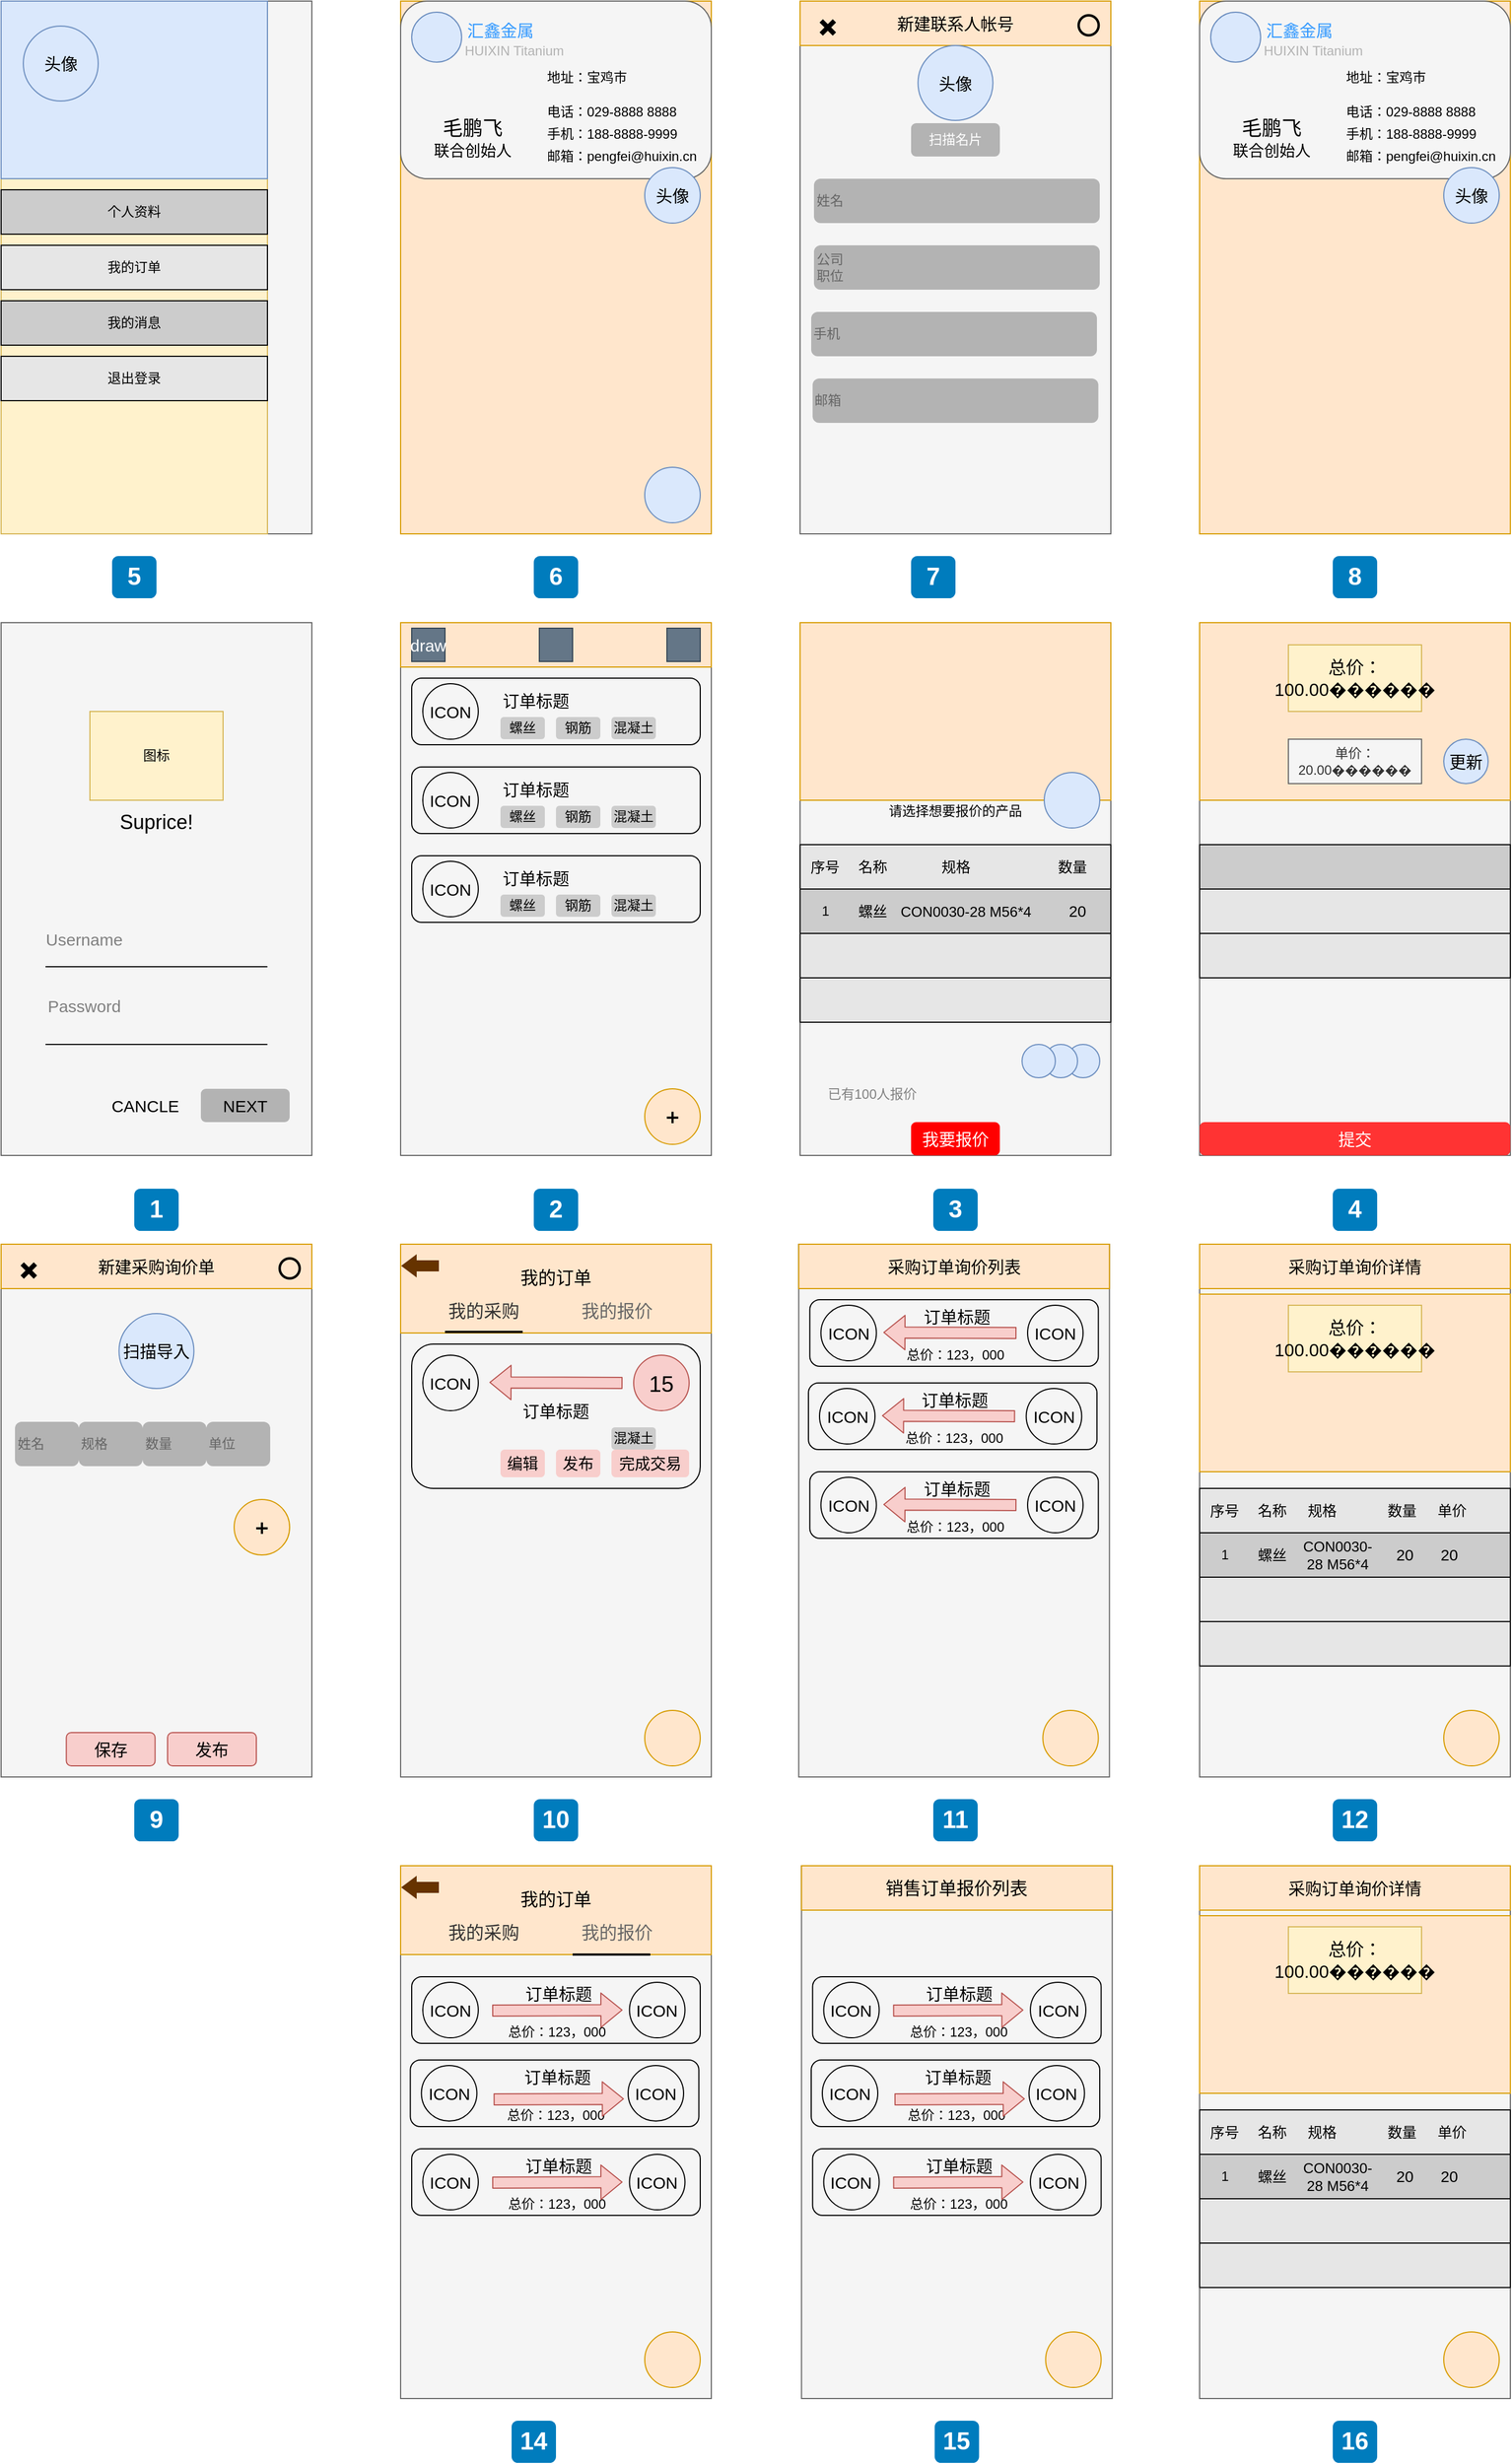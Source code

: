 <mxfile version="15.5.2" type="github" pages="3">
  <diagram id="PTf8mcg9lokqHD-cuwc8" name="报价系统原型">
    <mxGraphModel dx="885" dy="1631" grid="1" gridSize="10" guides="1" tooltips="1" connect="1" arrows="1" fold="1" page="1" pageScale="1" pageWidth="850" pageHeight="1100" math="0" shadow="0">
      <root>
        <mxCell id="OgfgvEwyXAsVBogaNs4t-0" />
        <mxCell id="OgfgvEwyXAsVBogaNs4t-1" parent="OgfgvEwyXAsVBogaNs4t-0" />
        <mxCell id="OgfgvEwyXAsVBogaNs4t-2" value="" style="rounded=0;whiteSpace=wrap;html=1;fillColor=#f5f5f5;strokeColor=#666666;fontColor=#333333;" parent="OgfgvEwyXAsVBogaNs4t-1" vertex="1">
          <mxGeometry x="40" y="40" width="280" height="480" as="geometry" />
        </mxCell>
        <mxCell id="Rg6mJYVWADQ_Nb_XWCnl-1" value="图标" style="rounded=0;whiteSpace=wrap;html=1;fillColor=#fff2cc;strokeColor=#d6b656;" parent="OgfgvEwyXAsVBogaNs4t-1" vertex="1">
          <mxGeometry x="120" y="120" width="120" height="80" as="geometry" />
        </mxCell>
        <mxCell id="Rg6mJYVWADQ_Nb_XWCnl-2" value="Suprice!" style="rounded=0;whiteSpace=wrap;html=1;strokeColor=none;fontSize=18;fillColor=none;" parent="OgfgvEwyXAsVBogaNs4t-1" vertex="1">
          <mxGeometry x="120" y="190" width="120" height="60" as="geometry" />
        </mxCell>
        <mxCell id="Rg6mJYVWADQ_Nb_XWCnl-3" value="Username" style="rounded=0;whiteSpace=wrap;html=1;fillColor=none;fontSize=15;strokeColor=none;fontColor=#808080;" parent="OgfgvEwyXAsVBogaNs4t-1" vertex="1">
          <mxGeometry x="70" y="310" width="90" height="30" as="geometry" />
        </mxCell>
        <mxCell id="Rg6mJYVWADQ_Nb_XWCnl-4" value="" style="endArrow=none;html=1;fontSize=15;fontColor=#808080;" parent="OgfgvEwyXAsVBogaNs4t-1" edge="1">
          <mxGeometry width="50" height="50" relative="1" as="geometry">
            <mxPoint x="80" y="350" as="sourcePoint" />
            <mxPoint x="280" y="350" as="targetPoint" />
          </mxGeometry>
        </mxCell>
        <mxCell id="Rg6mJYVWADQ_Nb_XWCnl-5" value="Password" style="rounded=0;whiteSpace=wrap;html=1;fillColor=none;fontSize=15;strokeColor=none;fontColor=#808080;" parent="OgfgvEwyXAsVBogaNs4t-1" vertex="1">
          <mxGeometry x="70" y="370" width="90" height="30" as="geometry" />
        </mxCell>
        <mxCell id="Rg6mJYVWADQ_Nb_XWCnl-7" value="" style="endArrow=none;html=1;fontSize=15;fontColor=#808080;" parent="OgfgvEwyXAsVBogaNs4t-1" edge="1">
          <mxGeometry width="50" height="50" relative="1" as="geometry">
            <mxPoint x="80" y="420" as="sourcePoint" />
            <mxPoint x="280" y="420" as="targetPoint" />
          </mxGeometry>
        </mxCell>
        <mxCell id="Rg6mJYVWADQ_Nb_XWCnl-8" value="NEXT" style="rounded=1;whiteSpace=wrap;html=1;fontSize=15;labelBackgroundColor=none;fillColor=#B3B3B3;shadow=0;strokeColor=none;" parent="OgfgvEwyXAsVBogaNs4t-1" vertex="1">
          <mxGeometry x="220" y="460" width="80" height="30" as="geometry" />
        </mxCell>
        <mxCell id="Rg6mJYVWADQ_Nb_XWCnl-9" value="CANCLE" style="rounded=1;whiteSpace=wrap;html=1;fontSize=15;labelBackgroundColor=none;shadow=0;strokeColor=none;fillColor=none;" parent="OgfgvEwyXAsVBogaNs4t-1" vertex="1">
          <mxGeometry x="130" y="460" width="80" height="30" as="geometry" />
        </mxCell>
        <mxCell id="Rg6mJYVWADQ_Nb_XWCnl-10" value="" style="rounded=0;whiteSpace=wrap;html=1;fillColor=#f5f5f5;strokeColor=#666666;fontColor=#333333;" parent="OgfgvEwyXAsVBogaNs4t-1" vertex="1">
          <mxGeometry x="400" y="40" width="280" height="480" as="geometry" />
        </mxCell>
        <mxCell id="Rg6mJYVWADQ_Nb_XWCnl-11" value="" style="rounded=0;whiteSpace=wrap;html=1;shadow=0;labelBackgroundColor=none;fillColor=#ffe6cc;fontSize=15;strokeColor=#d79b00;" parent="OgfgvEwyXAsVBogaNs4t-1" vertex="1">
          <mxGeometry x="400" y="40" width="280" height="40" as="geometry" />
        </mxCell>
        <mxCell id="Rg6mJYVWADQ_Nb_XWCnl-12" value="draw" style="rounded=0;whiteSpace=wrap;html=1;shadow=0;labelBackgroundColor=none;fillColor=#647687;fontSize=15;fontColor=#ffffff;strokeColor=#314354;" parent="OgfgvEwyXAsVBogaNs4t-1" vertex="1">
          <mxGeometry x="410" y="45" width="30" height="30" as="geometry" />
        </mxCell>
        <mxCell id="Rg6mJYVWADQ_Nb_XWCnl-13" value="" style="rounded=0;whiteSpace=wrap;html=1;shadow=0;labelBackgroundColor=none;fillColor=#647687;fontSize=15;fontColor=#ffffff;strokeColor=#314354;" parent="OgfgvEwyXAsVBogaNs4t-1" vertex="1">
          <mxGeometry x="525" y="45" width="30" height="30" as="geometry" />
        </mxCell>
        <mxCell id="Rg6mJYVWADQ_Nb_XWCnl-14" value="" style="rounded=0;whiteSpace=wrap;html=1;shadow=0;labelBackgroundColor=none;fillColor=#647687;fontSize=15;fontColor=#ffffff;strokeColor=#314354;" parent="OgfgvEwyXAsVBogaNs4t-1" vertex="1">
          <mxGeometry x="640" y="45" width="30" height="30" as="geometry" />
        </mxCell>
        <mxCell id="Rg6mJYVWADQ_Nb_XWCnl-15" value="➕" style="ellipse;whiteSpace=wrap;html=1;aspect=fixed;shadow=0;labelBackgroundColor=none;fillColor=#ffe6cc;fontSize=15;strokeColor=#d79b00;" parent="OgfgvEwyXAsVBogaNs4t-1" vertex="1">
          <mxGeometry x="620" y="460" width="50" height="50" as="geometry" />
        </mxCell>
        <mxCell id="Rg6mJYVWADQ_Nb_XWCnl-16" value="" style="rounded=1;whiteSpace=wrap;html=1;shadow=0;labelBackgroundColor=none;fillColor=none;gradientColor=none;fontSize=15;fontColor=#000000;" parent="OgfgvEwyXAsVBogaNs4t-1" vertex="1">
          <mxGeometry x="410" y="90" width="260" height="60" as="geometry" />
        </mxCell>
        <mxCell id="Rg6mJYVWADQ_Nb_XWCnl-17" value="ICON" style="ellipse;whiteSpace=wrap;html=1;aspect=fixed;shadow=0;labelBackgroundColor=none;fillColor=none;gradientColor=none;fontSize=15;fontColor=#000000;" parent="OgfgvEwyXAsVBogaNs4t-1" vertex="1">
          <mxGeometry x="420" y="95" width="50" height="50" as="geometry" />
        </mxCell>
        <mxCell id="Rg6mJYVWADQ_Nb_XWCnl-18" value="订单标题" style="rounded=0;whiteSpace=wrap;html=1;shadow=0;labelBackgroundColor=none;fillColor=none;gradientColor=none;fontSize=15;fontColor=#000000;align=left;strokeColor=none;" parent="OgfgvEwyXAsVBogaNs4t-1" vertex="1">
          <mxGeometry x="490" y="95" width="120" height="30" as="geometry" />
        </mxCell>
        <mxCell id="Rg6mJYVWADQ_Nb_XWCnl-19" value="螺丝" style="rounded=1;whiteSpace=wrap;html=1;shadow=0;labelBackgroundColor=none;gradientColor=none;fontSize=12;fontColor=#000000;align=center;fillColor=#CCCCCC;strokeColor=none;" parent="OgfgvEwyXAsVBogaNs4t-1" vertex="1">
          <mxGeometry x="490" y="125" width="40" height="20" as="geometry" />
        </mxCell>
        <mxCell id="Rg6mJYVWADQ_Nb_XWCnl-20" value="钢筋" style="rounded=1;whiteSpace=wrap;html=1;shadow=0;labelBackgroundColor=none;gradientColor=none;fontSize=12;fontColor=#000000;align=center;fillColor=#CCCCCC;strokeColor=none;" parent="OgfgvEwyXAsVBogaNs4t-1" vertex="1">
          <mxGeometry x="540" y="125" width="40" height="20" as="geometry" />
        </mxCell>
        <mxCell id="Rg6mJYVWADQ_Nb_XWCnl-21" value="混凝土" style="rounded=1;whiteSpace=wrap;html=1;shadow=0;labelBackgroundColor=none;gradientColor=none;fontSize=12;fontColor=#000000;align=center;fillColor=#CCCCCC;strokeColor=none;" parent="OgfgvEwyXAsVBogaNs4t-1" vertex="1">
          <mxGeometry x="590" y="125" width="40" height="20" as="geometry" />
        </mxCell>
        <mxCell id="Rg6mJYVWADQ_Nb_XWCnl-24" value="" style="rounded=1;whiteSpace=wrap;html=1;shadow=0;labelBackgroundColor=none;fillColor=none;gradientColor=none;fontSize=15;fontColor=#000000;" parent="OgfgvEwyXAsVBogaNs4t-1" vertex="1">
          <mxGeometry x="410" y="170" width="260" height="60" as="geometry" />
        </mxCell>
        <mxCell id="Rg6mJYVWADQ_Nb_XWCnl-25" value="ICON" style="ellipse;whiteSpace=wrap;html=1;aspect=fixed;shadow=0;labelBackgroundColor=none;fillColor=none;gradientColor=none;fontSize=15;fontColor=#000000;" parent="OgfgvEwyXAsVBogaNs4t-1" vertex="1">
          <mxGeometry x="420" y="175" width="50" height="50" as="geometry" />
        </mxCell>
        <mxCell id="Rg6mJYVWADQ_Nb_XWCnl-26" value="订单标题" style="rounded=0;whiteSpace=wrap;html=1;shadow=0;labelBackgroundColor=none;fillColor=none;gradientColor=none;fontSize=15;fontColor=#000000;align=left;strokeColor=none;" parent="OgfgvEwyXAsVBogaNs4t-1" vertex="1">
          <mxGeometry x="490" y="175" width="120" height="30" as="geometry" />
        </mxCell>
        <mxCell id="Rg6mJYVWADQ_Nb_XWCnl-27" value="螺丝" style="rounded=1;whiteSpace=wrap;html=1;shadow=0;labelBackgroundColor=none;gradientColor=none;fontSize=12;fontColor=#000000;align=center;fillColor=#CCCCCC;strokeColor=none;" parent="OgfgvEwyXAsVBogaNs4t-1" vertex="1">
          <mxGeometry x="490" y="205" width="40" height="20" as="geometry" />
        </mxCell>
        <mxCell id="Rg6mJYVWADQ_Nb_XWCnl-28" value="钢筋" style="rounded=1;whiteSpace=wrap;html=1;shadow=0;labelBackgroundColor=none;gradientColor=none;fontSize=12;fontColor=#000000;align=center;fillColor=#CCCCCC;strokeColor=none;" parent="OgfgvEwyXAsVBogaNs4t-1" vertex="1">
          <mxGeometry x="540" y="205" width="40" height="20" as="geometry" />
        </mxCell>
        <mxCell id="Rg6mJYVWADQ_Nb_XWCnl-29" value="混凝土" style="rounded=1;whiteSpace=wrap;html=1;shadow=0;labelBackgroundColor=none;gradientColor=none;fontSize=12;fontColor=#000000;align=center;fillColor=#CCCCCC;strokeColor=none;" parent="OgfgvEwyXAsVBogaNs4t-1" vertex="1">
          <mxGeometry x="590" y="205" width="40" height="20" as="geometry" />
        </mxCell>
        <mxCell id="Rg6mJYVWADQ_Nb_XWCnl-30" value="" style="rounded=1;whiteSpace=wrap;html=1;shadow=0;labelBackgroundColor=none;fillColor=none;gradientColor=none;fontSize=15;fontColor=#000000;" parent="OgfgvEwyXAsVBogaNs4t-1" vertex="1">
          <mxGeometry x="410" y="250" width="260" height="60" as="geometry" />
        </mxCell>
        <mxCell id="Rg6mJYVWADQ_Nb_XWCnl-31" value="ICON" style="ellipse;whiteSpace=wrap;html=1;aspect=fixed;shadow=0;labelBackgroundColor=none;fillColor=none;gradientColor=none;fontSize=15;fontColor=#000000;" parent="OgfgvEwyXAsVBogaNs4t-1" vertex="1">
          <mxGeometry x="420" y="255" width="50" height="50" as="geometry" />
        </mxCell>
        <mxCell id="Rg6mJYVWADQ_Nb_XWCnl-32" value="订单标题" style="rounded=0;whiteSpace=wrap;html=1;shadow=0;labelBackgroundColor=none;fillColor=none;gradientColor=none;fontSize=15;fontColor=#000000;align=left;strokeColor=none;" parent="OgfgvEwyXAsVBogaNs4t-1" vertex="1">
          <mxGeometry x="490" y="255" width="120" height="30" as="geometry" />
        </mxCell>
        <mxCell id="Rg6mJYVWADQ_Nb_XWCnl-33" value="螺丝" style="rounded=1;whiteSpace=wrap;html=1;shadow=0;labelBackgroundColor=none;gradientColor=none;fontSize=12;fontColor=#000000;align=center;fillColor=#CCCCCC;strokeColor=none;" parent="OgfgvEwyXAsVBogaNs4t-1" vertex="1">
          <mxGeometry x="490" y="285" width="40" height="20" as="geometry" />
        </mxCell>
        <mxCell id="Rg6mJYVWADQ_Nb_XWCnl-34" value="钢筋" style="rounded=1;whiteSpace=wrap;html=1;shadow=0;labelBackgroundColor=none;gradientColor=none;fontSize=12;fontColor=#000000;align=center;fillColor=#CCCCCC;strokeColor=none;" parent="OgfgvEwyXAsVBogaNs4t-1" vertex="1">
          <mxGeometry x="540" y="285" width="40" height="20" as="geometry" />
        </mxCell>
        <mxCell id="Rg6mJYVWADQ_Nb_XWCnl-35" value="混凝土" style="rounded=1;whiteSpace=wrap;html=1;shadow=0;labelBackgroundColor=none;gradientColor=none;fontSize=12;fontColor=#000000;align=center;fillColor=#CCCCCC;strokeColor=none;" parent="OgfgvEwyXAsVBogaNs4t-1" vertex="1">
          <mxGeometry x="590" y="285" width="40" height="20" as="geometry" />
        </mxCell>
        <mxCell id="dkZKIKv8uk8h5BtjJryC-0" value="1" style="rounded=1;whiteSpace=wrap;html=1;fillColor=#007CBD;strokeColor=none;fontColor=#FFFFFF;fontStyle=1;fontSize=22;" parent="OgfgvEwyXAsVBogaNs4t-1" vertex="1">
          <mxGeometry x="160" y="550" width="40" height="38" as="geometry" />
        </mxCell>
        <mxCell id="dkZKIKv8uk8h5BtjJryC-1" value="2" style="rounded=1;whiteSpace=wrap;html=1;fillColor=#007CBD;strokeColor=none;fontColor=#FFFFFF;fontStyle=1;fontSize=22;" parent="OgfgvEwyXAsVBogaNs4t-1" vertex="1">
          <mxGeometry x="520" y="550" width="40" height="38" as="geometry" />
        </mxCell>
        <mxCell id="MYtAHp2R5bHKfyVb3JPF-0" value="" style="rounded=0;whiteSpace=wrap;html=1;fillColor=#f5f5f5;strokeColor=#666666;fontColor=#333333;" parent="OgfgvEwyXAsVBogaNs4t-1" vertex="1">
          <mxGeometry x="760" y="40" width="280" height="480" as="geometry" />
        </mxCell>
        <mxCell id="MYtAHp2R5bHKfyVb3JPF-1" value="" style="rounded=0;whiteSpace=wrap;html=1;shadow=0;labelBackgroundColor=none;fillColor=#ffe6cc;fontSize=15;strokeColor=#d79b00;" parent="OgfgvEwyXAsVBogaNs4t-1" vertex="1">
          <mxGeometry x="760" y="40" width="280" height="160" as="geometry" />
        </mxCell>
        <mxCell id="MYtAHp2R5bHKfyVb3JPF-2" value="" style="ellipse;whiteSpace=wrap;html=1;aspect=fixed;shadow=0;labelBackgroundColor=none;fillColor=#dae8fc;fontSize=15;strokeColor=#6c8ebf;" parent="OgfgvEwyXAsVBogaNs4t-1" vertex="1">
          <mxGeometry x="980" y="175" width="50" height="50" as="geometry" />
        </mxCell>
        <mxCell id="MYtAHp2R5bHKfyVb3JPF-4" value="请选择想要报价的产品" style="rounded=0;whiteSpace=wrap;html=1;shadow=0;labelBackgroundColor=none;fillColor=none;gradientColor=none;fontSize=12;fontColor=#000000;align=center;strokeColor=none;" parent="OgfgvEwyXAsVBogaNs4t-1" vertex="1">
          <mxGeometry x="835" y="195" width="130" height="30" as="geometry" />
        </mxCell>
        <mxCell id="MYtAHp2R5bHKfyVb3JPF-5" value="" style="rounded=0;whiteSpace=wrap;html=1;shadow=0;labelBackgroundColor=none;gradientColor=none;fontSize=12;fontColor=#000000;align=center;fillColor=#E6E6E6;" parent="OgfgvEwyXAsVBogaNs4t-1" vertex="1">
          <mxGeometry x="760" y="240" width="280" height="40" as="geometry" />
        </mxCell>
        <mxCell id="MYtAHp2R5bHKfyVb3JPF-6" value="" style="rounded=0;whiteSpace=wrap;html=1;shadow=0;labelBackgroundColor=none;fillColor=#CCCCCC;gradientColor=none;fontSize=12;fontColor=#000000;align=center;" parent="OgfgvEwyXAsVBogaNs4t-1" vertex="1">
          <mxGeometry x="760" y="280" width="280" height="40" as="geometry" />
        </mxCell>
        <mxCell id="MYtAHp2R5bHKfyVb3JPF-7" value="" style="rounded=0;whiteSpace=wrap;html=1;shadow=0;labelBackgroundColor=none;gradientColor=none;fontSize=12;fontColor=#000000;align=center;fillColor=#E6E6E6;" parent="OgfgvEwyXAsVBogaNs4t-1" vertex="1">
          <mxGeometry x="760" y="320" width="280" height="40" as="geometry" />
        </mxCell>
        <mxCell id="MYtAHp2R5bHKfyVb3JPF-8" value="" style="rounded=0;whiteSpace=wrap;html=1;shadow=0;labelBackgroundColor=none;gradientColor=none;fontSize=12;fontColor=#000000;align=center;fillColor=#E6E6E6;" parent="OgfgvEwyXAsVBogaNs4t-1" vertex="1">
          <mxGeometry x="760" y="360" width="280" height="40" as="geometry" />
        </mxCell>
        <mxCell id="MYtAHp2R5bHKfyVb3JPF-10" value="我要报价" style="rounded=1;whiteSpace=wrap;html=1;fontSize=15;labelBackgroundColor=none;shadow=0;strokeColor=none;fillColor=#FF0000;fontColor=#FFFFFF;" parent="OgfgvEwyXAsVBogaNs4t-1" vertex="1">
          <mxGeometry x="860" y="490" width="80" height="30" as="geometry" />
        </mxCell>
        <mxCell id="MYtAHp2R5bHKfyVb3JPF-11" value="已有100人报价" style="rounded=0;whiteSpace=wrap;html=1;fillColor=none;fontSize=12;strokeColor=none;fontColor=#808080;" parent="OgfgvEwyXAsVBogaNs4t-1" vertex="1">
          <mxGeometry x="770" y="450" width="110" height="30" as="geometry" />
        </mxCell>
        <mxCell id="MYtAHp2R5bHKfyVb3JPF-12" value="" style="ellipse;whiteSpace=wrap;html=1;aspect=fixed;shadow=0;labelBackgroundColor=none;fillColor=#dae8fc;fontSize=15;strokeColor=#6c8ebf;" parent="OgfgvEwyXAsVBogaNs4t-1" vertex="1">
          <mxGeometry x="1000" y="420" width="30" height="30" as="geometry" />
        </mxCell>
        <mxCell id="MYtAHp2R5bHKfyVb3JPF-13" value="" style="ellipse;whiteSpace=wrap;html=1;aspect=fixed;shadow=0;labelBackgroundColor=none;fillColor=#dae8fc;fontSize=15;strokeColor=#6c8ebf;" parent="OgfgvEwyXAsVBogaNs4t-1" vertex="1">
          <mxGeometry x="980" y="420" width="30" height="30" as="geometry" />
        </mxCell>
        <mxCell id="MYtAHp2R5bHKfyVb3JPF-14" value="" style="ellipse;whiteSpace=wrap;html=1;aspect=fixed;shadow=0;labelBackgroundColor=none;fillColor=#dae8fc;fontSize=15;strokeColor=#6c8ebf;" parent="OgfgvEwyXAsVBogaNs4t-1" vertex="1">
          <mxGeometry x="960" y="420" width="30" height="30" as="geometry" />
        </mxCell>
        <mxCell id="MYtAHp2R5bHKfyVb3JPF-16" value="&lt;font color=&quot;#000000&quot;&gt;1&lt;/font&gt;" style="rounded=0;whiteSpace=wrap;html=1;shadow=0;labelBackgroundColor=none;gradientColor=none;fontSize=12;fontColor=#FFFFFF;align=center;fillColor=none;strokeWidth=1;strokeColor=none;" parent="OgfgvEwyXAsVBogaNs4t-1" vertex="1">
          <mxGeometry x="772.5" y="290" width="20" height="20" as="geometry" />
        </mxCell>
        <mxCell id="MYtAHp2R5bHKfyVb3JPF-19" value="名称" style="rounded=1;whiteSpace=wrap;html=1;fontSize=13;labelBackgroundColor=none;shadow=0;strokeColor=none;fillColor=none;" parent="OgfgvEwyXAsVBogaNs4t-1" vertex="1">
          <mxGeometry x="802.5" y="245" width="45" height="30" as="geometry" />
        </mxCell>
        <mxCell id="MYtAHp2R5bHKfyVb3JPF-20" value="规格" style="rounded=1;whiteSpace=wrap;html=1;fontSize=13;labelBackgroundColor=none;shadow=0;strokeColor=none;fillColor=none;" parent="OgfgvEwyXAsVBogaNs4t-1" vertex="1">
          <mxGeometry x="877.5" y="245" width="45" height="30" as="geometry" />
        </mxCell>
        <mxCell id="MYtAHp2R5bHKfyVb3JPF-21" value="数量" style="rounded=1;whiteSpace=wrap;html=1;fontSize=13;labelBackgroundColor=none;shadow=0;strokeColor=none;fillColor=none;" parent="OgfgvEwyXAsVBogaNs4t-1" vertex="1">
          <mxGeometry x="982.5" y="245" width="45" height="30" as="geometry" />
        </mxCell>
        <mxCell id="MYtAHp2R5bHKfyVb3JPF-22" value="螺丝" style="rounded=1;whiteSpace=wrap;html=1;fontSize=13;labelBackgroundColor=none;shadow=0;strokeColor=none;fillColor=none;" parent="OgfgvEwyXAsVBogaNs4t-1" vertex="1">
          <mxGeometry x="802.5" y="285" width="45" height="30" as="geometry" />
        </mxCell>
        <mxCell id="MYtAHp2R5bHKfyVb3JPF-23" value="CON0030-28 M56*4" style="rounded=1;whiteSpace=wrap;html=1;fontSize=13;labelBackgroundColor=none;shadow=0;strokeColor=none;fillColor=none;" parent="OgfgvEwyXAsVBogaNs4t-1" vertex="1">
          <mxGeometry x="847.5" y="285" width="122.5" height="30" as="geometry" />
        </mxCell>
        <mxCell id="MYtAHp2R5bHKfyVb3JPF-24" value="3" style="rounded=1;whiteSpace=wrap;html=1;fillColor=#007CBD;strokeColor=none;fontColor=#FFFFFF;fontStyle=1;fontSize=22;" parent="OgfgvEwyXAsVBogaNs4t-1" vertex="1">
          <mxGeometry x="880" y="550" width="40" height="38" as="geometry" />
        </mxCell>
        <mxCell id="MYtAHp2R5bHKfyVb3JPF-25" value="序号" style="rounded=1;whiteSpace=wrap;html=1;fontSize=13;labelBackgroundColor=none;shadow=0;strokeColor=none;fillColor=none;" parent="OgfgvEwyXAsVBogaNs4t-1" vertex="1">
          <mxGeometry x="760" y="245" width="45" height="30" as="geometry" />
        </mxCell>
        <mxCell id="MYtAHp2R5bHKfyVb3JPF-26" value="&lt;font color=&quot;#000000&quot; style=&quot;font-size: 14px&quot;&gt;20&lt;/font&gt;" style="rounded=0;whiteSpace=wrap;html=1;shadow=0;labelBackgroundColor=none;gradientColor=none;fontSize=14;fontColor=#FFFFFF;align=center;fillColor=none;strokeWidth=1;strokeColor=none;" parent="OgfgvEwyXAsVBogaNs4t-1" vertex="1">
          <mxGeometry x="990" y="290" width="40" height="20" as="geometry" />
        </mxCell>
        <mxCell id="MYtAHp2R5bHKfyVb3JPF-27" value="" style="rounded=0;whiteSpace=wrap;html=1;fillColor=#f5f5f5;strokeColor=#666666;fontColor=#333333;" parent="OgfgvEwyXAsVBogaNs4t-1" vertex="1">
          <mxGeometry x="1120" y="40" width="280" height="480" as="geometry" />
        </mxCell>
        <mxCell id="MYtAHp2R5bHKfyVb3JPF-28" value="4" style="rounded=1;whiteSpace=wrap;html=1;fillColor=#007CBD;strokeColor=none;fontColor=#FFFFFF;fontStyle=1;fontSize=22;" parent="OgfgvEwyXAsVBogaNs4t-1" vertex="1">
          <mxGeometry x="1240" y="550" width="40" height="38" as="geometry" />
        </mxCell>
        <mxCell id="MYtAHp2R5bHKfyVb3JPF-29" value="" style="rounded=0;whiteSpace=wrap;html=1;shadow=0;labelBackgroundColor=none;fillColor=#ffe6cc;fontSize=15;strokeColor=#d79b00;" parent="OgfgvEwyXAsVBogaNs4t-1" vertex="1">
          <mxGeometry x="1120" y="40" width="280" height="160" as="geometry" />
        </mxCell>
        <mxCell id="MYtAHp2R5bHKfyVb3JPF-30" value="" style="rounded=0;whiteSpace=wrap;html=1;shadow=0;labelBackgroundColor=none;fillColor=#CCCCCC;gradientColor=none;fontSize=12;fontColor=#000000;align=center;" parent="OgfgvEwyXAsVBogaNs4t-1" vertex="1">
          <mxGeometry x="1120" y="240" width="280" height="40" as="geometry" />
        </mxCell>
        <mxCell id="MYtAHp2R5bHKfyVb3JPF-31" value="" style="rounded=0;whiteSpace=wrap;html=1;shadow=0;labelBackgroundColor=none;gradientColor=none;fontSize=12;fontColor=#000000;align=center;fillColor=#E6E6E6;" parent="OgfgvEwyXAsVBogaNs4t-1" vertex="1">
          <mxGeometry x="1120" y="280" width="280" height="40" as="geometry" />
        </mxCell>
        <mxCell id="MYtAHp2R5bHKfyVb3JPF-32" value="" style="rounded=0;whiteSpace=wrap;html=1;shadow=0;labelBackgroundColor=none;gradientColor=none;fontSize=12;fontColor=#000000;align=center;fillColor=#E6E6E6;" parent="OgfgvEwyXAsVBogaNs4t-1" vertex="1">
          <mxGeometry x="1120" y="320" width="280" height="40" as="geometry" />
        </mxCell>
        <mxCell id="MYtAHp2R5bHKfyVb3JPF-33" value="提交" style="rounded=1;whiteSpace=wrap;html=1;fontSize=15;labelBackgroundColor=none;shadow=0;strokeColor=none;fontColor=#FFFFFF;fillColor=#FF3333;" parent="OgfgvEwyXAsVBogaNs4t-1" vertex="1">
          <mxGeometry x="1120" y="490" width="280" height="30" as="geometry" />
        </mxCell>
        <mxCell id="MYtAHp2R5bHKfyVb3JPF-34" value="总价：100.00������" style="rounded=0;whiteSpace=wrap;html=1;fillColor=#fff2cc;strokeColor=#d6b656;fontSize=16;" parent="OgfgvEwyXAsVBogaNs4t-1" vertex="1">
          <mxGeometry x="1200" y="60" width="120" height="60" as="geometry" />
        </mxCell>
        <mxCell id="MYtAHp2R5bHKfyVb3JPF-35" value="单价：20.00������" style="rounded=0;whiteSpace=wrap;html=1;fillColor=#f5f5f5;strokeColor=#666666;fontColor=#333333;" parent="OgfgvEwyXAsVBogaNs4t-1" vertex="1">
          <mxGeometry x="1200" y="145" width="120" height="40" as="geometry" />
        </mxCell>
        <mxCell id="MYtAHp2R5bHKfyVb3JPF-36" value="更新" style="ellipse;whiteSpace=wrap;html=1;aspect=fixed;shadow=0;labelBackgroundColor=none;fillColor=#dae8fc;fontSize=15;strokeColor=#6c8ebf;" parent="OgfgvEwyXAsVBogaNs4t-1" vertex="1">
          <mxGeometry x="1340" y="145" width="40" height="40" as="geometry" />
        </mxCell>
        <mxCell id="MYtAHp2R5bHKfyVb3JPF-37" value="" style="rounded=0;whiteSpace=wrap;html=1;fillColor=#ffe6cc;strokeColor=#d79b00;" parent="OgfgvEwyXAsVBogaNs4t-1" vertex="1">
          <mxGeometry x="1120" y="-520" width="280" height="480" as="geometry" />
        </mxCell>
        <mxCell id="MYtAHp2R5bHKfyVb3JPF-39" value="" style="rounded=1;whiteSpace=wrap;html=1;shadow=0;labelBackgroundColor=none;strokeWidth=1;fillColor=#f5f5f5;fontSize=16;align=center;strokeColor=#666666;fontColor=#333333;" parent="OgfgvEwyXAsVBogaNs4t-1" vertex="1">
          <mxGeometry x="1120" y="-520" width="280" height="160" as="geometry" />
        </mxCell>
        <mxCell id="MYtAHp2R5bHKfyVb3JPF-40" value="" style="ellipse;whiteSpace=wrap;html=1;aspect=fixed;shadow=0;labelBackgroundColor=none;fillColor=#dae8fc;fontSize=15;strokeColor=#6c8ebf;" parent="OgfgvEwyXAsVBogaNs4t-1" vertex="1">
          <mxGeometry x="1130" y="-510" width="45" height="45" as="geometry" />
        </mxCell>
        <mxCell id="MYtAHp2R5bHKfyVb3JPF-41" value="汇鑫金属" style="rounded=1;whiteSpace=wrap;html=1;fontSize=15;labelBackgroundColor=none;shadow=0;strokeColor=none;fillColor=none;fontColor=#3399FF;" parent="OgfgvEwyXAsVBogaNs4t-1" vertex="1">
          <mxGeometry x="1170" y="-509" width="80" height="30" as="geometry" />
        </mxCell>
        <mxCell id="MYtAHp2R5bHKfyVb3JPF-42" value="HUIXIN Titanium" style="rounded=1;whiteSpace=wrap;html=1;fontSize=12;labelBackgroundColor=none;shadow=0;strokeColor=none;fillColor=none;fontColor=#B3B3B3;" parent="OgfgvEwyXAsVBogaNs4t-1" vertex="1">
          <mxGeometry x="1165" y="-490" width="115" height="30" as="geometry" />
        </mxCell>
        <mxCell id="MYtAHp2R5bHKfyVb3JPF-43" value="毛鹏飞" style="rounded=0;whiteSpace=wrap;html=1;shadow=0;labelBackgroundColor=none;fillColor=none;gradientColor=none;fontSize=18;fontColor=#000000;align=center;strokeColor=none;" parent="OgfgvEwyXAsVBogaNs4t-1" vertex="1">
          <mxGeometry x="1150" y="-420" width="70" height="30" as="geometry" />
        </mxCell>
        <mxCell id="MYtAHp2R5bHKfyVb3JPF-44" value="联合创始人" style="rounded=0;whiteSpace=wrap;html=1;shadow=0;labelBackgroundColor=none;fillColor=none;gradientColor=none;fontSize=14;fontColor=#000000;align=center;strokeColor=none;" parent="OgfgvEwyXAsVBogaNs4t-1" vertex="1">
          <mxGeometry x="1140" y="-400" width="90" height="30" as="geometry" />
        </mxCell>
        <mxCell id="MYtAHp2R5bHKfyVb3JPF-45" value="电话：029-8888 8888" style="rounded=1;whiteSpace=wrap;html=1;fontSize=12;labelBackgroundColor=none;shadow=0;strokeColor=none;fillColor=none;align=left;" parent="OgfgvEwyXAsVBogaNs4t-1" vertex="1">
          <mxGeometry x="1250" y="-430" width="140" height="20" as="geometry" />
        </mxCell>
        <mxCell id="MYtAHp2R5bHKfyVb3JPF-46" value="手机：188-8888-9999" style="rounded=1;whiteSpace=wrap;html=1;fontSize=12;labelBackgroundColor=none;shadow=0;strokeColor=none;fillColor=none;align=left;" parent="OgfgvEwyXAsVBogaNs4t-1" vertex="1">
          <mxGeometry x="1250" y="-410" width="140" height="20" as="geometry" />
        </mxCell>
        <mxCell id="MYtAHp2R5bHKfyVb3JPF-47" value="邮箱：pengfei@huixin.cn" style="rounded=1;whiteSpace=wrap;html=1;fontSize=12;labelBackgroundColor=none;shadow=0;strokeColor=none;fillColor=none;align=left;" parent="OgfgvEwyXAsVBogaNs4t-1" vertex="1">
          <mxGeometry x="1250" y="-390" width="140" height="20" as="geometry" />
        </mxCell>
        <mxCell id="MYtAHp2R5bHKfyVb3JPF-51" value="地址：宝鸡市" style="rounded=1;whiteSpace=wrap;html=1;fontSize=12;labelBackgroundColor=none;shadow=0;strokeColor=none;fillColor=none;align=left;" parent="OgfgvEwyXAsVBogaNs4t-1" vertex="1">
          <mxGeometry x="1250" y="-461" width="140" height="20" as="geometry" />
        </mxCell>
        <mxCell id="MYtAHp2R5bHKfyVb3JPF-52" value="5" style="rounded=1;whiteSpace=wrap;html=1;fillColor=#007CBD;strokeColor=none;fontColor=#FFFFFF;fontStyle=1;fontSize=22;" parent="OgfgvEwyXAsVBogaNs4t-1" vertex="1">
          <mxGeometry x="140" y="-20" width="40" height="38" as="geometry" />
        </mxCell>
        <mxCell id="MYtAHp2R5bHKfyVb3JPF-53" value="" style="rounded=0;whiteSpace=wrap;html=1;fillColor=#f5f5f5;strokeColor=#666666;fontColor=#333333;" parent="OgfgvEwyXAsVBogaNs4t-1" vertex="1">
          <mxGeometry x="40" y="-520" width="280" height="480" as="geometry" />
        </mxCell>
        <mxCell id="MYtAHp2R5bHKfyVb3JPF-54" value="" style="rounded=0;whiteSpace=wrap;html=1;fillColor=#fff2cc;strokeColor=#d6b656;" parent="OgfgvEwyXAsVBogaNs4t-1" vertex="1">
          <mxGeometry x="40" y="-520" width="240" height="480" as="geometry" />
        </mxCell>
        <mxCell id="MYtAHp2R5bHKfyVb3JPF-55" value="6" style="rounded=1;whiteSpace=wrap;html=1;fillColor=#007CBD;strokeColor=none;fontColor=#FFFFFF;fontStyle=1;fontSize=22;" parent="OgfgvEwyXAsVBogaNs4t-1" vertex="1">
          <mxGeometry x="520" y="-20" width="40" height="38" as="geometry" />
        </mxCell>
        <mxCell id="MYtAHp2R5bHKfyVb3JPF-56" value="" style="rounded=0;whiteSpace=wrap;html=1;shadow=0;labelBackgroundColor=none;fillColor=#dae8fc;fontSize=15;strokeColor=#6c8ebf;" parent="OgfgvEwyXAsVBogaNs4t-1" vertex="1">
          <mxGeometry x="40" y="-520" width="240" height="160" as="geometry" />
        </mxCell>
        <mxCell id="MYtAHp2R5bHKfyVb3JPF-57" value="个人资料" style="rounded=0;whiteSpace=wrap;html=1;shadow=0;labelBackgroundColor=none;fillColor=#CCCCCC;gradientColor=none;fontSize=12;fontColor=#000000;align=center;" parent="OgfgvEwyXAsVBogaNs4t-1" vertex="1">
          <mxGeometry x="40" y="-350" width="240" height="40" as="geometry" />
        </mxCell>
        <mxCell id="MYtAHp2R5bHKfyVb3JPF-58" value="我的订单" style="rounded=0;whiteSpace=wrap;html=1;shadow=0;labelBackgroundColor=none;gradientColor=none;fontSize=12;fontColor=#000000;align=center;fillColor=#E6E6E6;" parent="OgfgvEwyXAsVBogaNs4t-1" vertex="1">
          <mxGeometry x="40" y="-300" width="240" height="40" as="geometry" />
        </mxCell>
        <mxCell id="MYtAHp2R5bHKfyVb3JPF-59" value="我的消息" style="rounded=0;whiteSpace=wrap;html=1;shadow=0;labelBackgroundColor=none;fillColor=#CCCCCC;gradientColor=none;fontSize=12;fontColor=#000000;align=center;" parent="OgfgvEwyXAsVBogaNs4t-1" vertex="1">
          <mxGeometry x="40" y="-250" width="240" height="40" as="geometry" />
        </mxCell>
        <mxCell id="MYtAHp2R5bHKfyVb3JPF-60" value="头像" style="ellipse;whiteSpace=wrap;html=1;aspect=fixed;shadow=0;labelBackgroundColor=none;fillColor=#dae8fc;fontSize=15;strokeColor=#6c8ebf;" parent="OgfgvEwyXAsVBogaNs4t-1" vertex="1">
          <mxGeometry x="60" y="-497.5" width="67.5" height="67.5" as="geometry" />
        </mxCell>
        <mxCell id="MYtAHp2R5bHKfyVb3JPF-61" value="头像" style="ellipse;whiteSpace=wrap;html=1;aspect=fixed;shadow=0;labelBackgroundColor=none;fillColor=#dae8fc;fontSize=15;strokeColor=#6c8ebf;" parent="OgfgvEwyXAsVBogaNs4t-1" vertex="1">
          <mxGeometry x="1340" y="-370" width="50" height="50" as="geometry" />
        </mxCell>
        <mxCell id="MYtAHp2R5bHKfyVb3JPF-62" value="" style="rounded=0;whiteSpace=wrap;html=1;fillColor=#f5f5f5;strokeColor=#666666;fontColor=#333333;" parent="OgfgvEwyXAsVBogaNs4t-1" vertex="1">
          <mxGeometry x="760" y="-520" width="280" height="480" as="geometry" />
        </mxCell>
        <mxCell id="MYtAHp2R5bHKfyVb3JPF-63" value="新建联系人帐号" style="rounded=0;whiteSpace=wrap;html=1;shadow=0;labelBackgroundColor=none;fillColor=#ffe6cc;fontSize=15;strokeColor=#d79b00;" parent="OgfgvEwyXAsVBogaNs4t-1" vertex="1">
          <mxGeometry x="760" y="-520" width="280" height="40" as="geometry" />
        </mxCell>
        <mxCell id="MYtAHp2R5bHKfyVb3JPF-64" value="✖️" style="text;html=1;strokeColor=none;fillColor=none;align=center;verticalAlign=middle;whiteSpace=wrap;rounded=0;shadow=0;labelBackgroundColor=none;fontSize=20;fontColor=#000000;" parent="OgfgvEwyXAsVBogaNs4t-1" vertex="1">
          <mxGeometry x="765" y="-519" width="40" height="40" as="geometry" />
        </mxCell>
        <mxCell id="MYtAHp2R5bHKfyVb3JPF-66" value="⭕️" style="text;html=1;strokeColor=none;fillColor=none;align=center;verticalAlign=middle;whiteSpace=wrap;rounded=0;shadow=0;labelBackgroundColor=none;fontSize=20;fontColor=#000000;" parent="OgfgvEwyXAsVBogaNs4t-1" vertex="1">
          <mxGeometry x="1000" y="-519" width="40" height="40" as="geometry" />
        </mxCell>
        <mxCell id="MYtAHp2R5bHKfyVb3JPF-67" value="头像" style="ellipse;whiteSpace=wrap;html=1;aspect=fixed;shadow=0;labelBackgroundColor=none;fillColor=#dae8fc;fontSize=15;strokeColor=#6c8ebf;" parent="OgfgvEwyXAsVBogaNs4t-1" vertex="1">
          <mxGeometry x="866.25" y="-480" width="67.5" height="67.5" as="geometry" />
        </mxCell>
        <mxCell id="MYtAHp2R5bHKfyVb3JPF-68" value="扫描名片" style="rounded=1;whiteSpace=wrap;html=1;fontSize=12;labelBackgroundColor=none;shadow=0;strokeColor=none;fontColor=#FFFFFF;fillColor=#B3B3B3;" parent="OgfgvEwyXAsVBogaNs4t-1" vertex="1">
          <mxGeometry x="860" y="-410" width="80" height="30" as="geometry" />
        </mxCell>
        <mxCell id="MYtAHp2R5bHKfyVb3JPF-69" value="姓名" style="rounded=1;whiteSpace=wrap;html=1;fontSize=12;labelBackgroundColor=none;shadow=0;strokeColor=none;fillColor=#B3B3B3;align=left;fontColor=#666666;" parent="OgfgvEwyXAsVBogaNs4t-1" vertex="1">
          <mxGeometry x="772.5" y="-360" width="257.5" height="40" as="geometry" />
        </mxCell>
        <mxCell id="MYtAHp2R5bHKfyVb3JPF-70" value="公司&lt;br&gt;职位" style="rounded=1;whiteSpace=wrap;html=1;fontSize=12;labelBackgroundColor=none;shadow=0;strokeColor=none;fillColor=#B3B3B3;align=left;fontColor=#666666;" parent="OgfgvEwyXAsVBogaNs4t-1" vertex="1">
          <mxGeometry x="772.5" y="-300" width="257.5" height="40" as="geometry" />
        </mxCell>
        <mxCell id="MYtAHp2R5bHKfyVb3JPF-71" value="手机" style="rounded=1;whiteSpace=wrap;html=1;fontSize=12;labelBackgroundColor=none;shadow=0;strokeColor=none;fillColor=#B3B3B3;align=left;fontColor=#666666;" parent="OgfgvEwyXAsVBogaNs4t-1" vertex="1">
          <mxGeometry x="770" y="-240" width="257.5" height="40" as="geometry" />
        </mxCell>
        <mxCell id="MYtAHp2R5bHKfyVb3JPF-72" value="邮箱" style="rounded=1;whiteSpace=wrap;html=1;fontSize=12;labelBackgroundColor=none;shadow=0;strokeColor=none;fillColor=#B3B3B3;align=left;fontColor=#666666;" parent="OgfgvEwyXAsVBogaNs4t-1" vertex="1">
          <mxGeometry x="771.25" y="-180" width="257.5" height="40" as="geometry" />
        </mxCell>
        <mxCell id="MYtAHp2R5bHKfyVb3JPF-73" value="7" style="rounded=1;whiteSpace=wrap;html=1;fillColor=#007CBD;strokeColor=none;fontColor=#FFFFFF;fontStyle=1;fontSize=22;" parent="OgfgvEwyXAsVBogaNs4t-1" vertex="1">
          <mxGeometry x="860" y="-20" width="40" height="38" as="geometry" />
        </mxCell>
        <mxCell id="MYtAHp2R5bHKfyVb3JPF-74" value="退出登录" style="rounded=0;whiteSpace=wrap;html=1;shadow=0;labelBackgroundColor=none;gradientColor=none;fontSize=12;fontColor=#000000;align=center;fillColor=#E6E6E6;" parent="OgfgvEwyXAsVBogaNs4t-1" vertex="1">
          <mxGeometry x="40" y="-200" width="240" height="40" as="geometry" />
        </mxCell>
        <mxCell id="MYtAHp2R5bHKfyVb3JPF-75" value="8" style="rounded=1;whiteSpace=wrap;html=1;fillColor=#007CBD;strokeColor=none;fontColor=#FFFFFF;fontStyle=1;fontSize=22;" parent="OgfgvEwyXAsVBogaNs4t-1" vertex="1">
          <mxGeometry x="1240" y="-20" width="40" height="38" as="geometry" />
        </mxCell>
        <mxCell id="MYtAHp2R5bHKfyVb3JPF-76" value="" style="rounded=0;whiteSpace=wrap;html=1;fillColor=#ffe6cc;strokeColor=#d79b00;" parent="OgfgvEwyXAsVBogaNs4t-1" vertex="1">
          <mxGeometry x="400" y="-520" width="280" height="480" as="geometry" />
        </mxCell>
        <mxCell id="MYtAHp2R5bHKfyVb3JPF-77" value="" style="rounded=1;whiteSpace=wrap;html=1;shadow=0;labelBackgroundColor=none;strokeWidth=1;fillColor=#f5f5f5;fontSize=16;align=center;strokeColor=#666666;fontColor=#333333;" parent="OgfgvEwyXAsVBogaNs4t-1" vertex="1">
          <mxGeometry x="400" y="-520" width="280" height="160" as="geometry" />
        </mxCell>
        <mxCell id="MYtAHp2R5bHKfyVb3JPF-78" value="" style="ellipse;whiteSpace=wrap;html=1;aspect=fixed;shadow=0;labelBackgroundColor=none;fillColor=#dae8fc;fontSize=15;strokeColor=#6c8ebf;" parent="OgfgvEwyXAsVBogaNs4t-1" vertex="1">
          <mxGeometry x="410" y="-510" width="45" height="45" as="geometry" />
        </mxCell>
        <mxCell id="MYtAHp2R5bHKfyVb3JPF-79" value="汇鑫金属" style="rounded=1;whiteSpace=wrap;html=1;fontSize=15;labelBackgroundColor=none;shadow=0;strokeColor=none;fillColor=none;fontColor=#3399FF;" parent="OgfgvEwyXAsVBogaNs4t-1" vertex="1">
          <mxGeometry x="450" y="-509" width="80" height="30" as="geometry" />
        </mxCell>
        <mxCell id="MYtAHp2R5bHKfyVb3JPF-80" value="HUIXIN Titanium" style="rounded=1;whiteSpace=wrap;html=1;fontSize=12;labelBackgroundColor=none;shadow=0;strokeColor=none;fillColor=none;fontColor=#B3B3B3;" parent="OgfgvEwyXAsVBogaNs4t-1" vertex="1">
          <mxGeometry x="445" y="-490" width="115" height="30" as="geometry" />
        </mxCell>
        <mxCell id="MYtAHp2R5bHKfyVb3JPF-81" value="毛鹏飞" style="rounded=0;whiteSpace=wrap;html=1;shadow=0;labelBackgroundColor=none;fillColor=none;gradientColor=none;fontSize=18;fontColor=#000000;align=center;strokeColor=none;" parent="OgfgvEwyXAsVBogaNs4t-1" vertex="1">
          <mxGeometry x="430" y="-420" width="70" height="30" as="geometry" />
        </mxCell>
        <mxCell id="MYtAHp2R5bHKfyVb3JPF-82" value="联合创始人" style="rounded=0;whiteSpace=wrap;html=1;shadow=0;labelBackgroundColor=none;fillColor=none;gradientColor=none;fontSize=14;fontColor=#000000;align=center;strokeColor=none;" parent="OgfgvEwyXAsVBogaNs4t-1" vertex="1">
          <mxGeometry x="420" y="-400" width="90" height="30" as="geometry" />
        </mxCell>
        <mxCell id="MYtAHp2R5bHKfyVb3JPF-83" value="电话：029-8888 8888" style="rounded=1;whiteSpace=wrap;html=1;fontSize=12;labelBackgroundColor=none;shadow=0;strokeColor=none;fillColor=none;align=left;" parent="OgfgvEwyXAsVBogaNs4t-1" vertex="1">
          <mxGeometry x="530" y="-430" width="140" height="20" as="geometry" />
        </mxCell>
        <mxCell id="MYtAHp2R5bHKfyVb3JPF-84" value="手机：188-8888-9999" style="rounded=1;whiteSpace=wrap;html=1;fontSize=12;labelBackgroundColor=none;shadow=0;strokeColor=none;fillColor=none;align=left;" parent="OgfgvEwyXAsVBogaNs4t-1" vertex="1">
          <mxGeometry x="530" y="-410" width="140" height="20" as="geometry" />
        </mxCell>
        <mxCell id="MYtAHp2R5bHKfyVb3JPF-85" value="邮箱：pengfei@huixin.cn" style="rounded=1;whiteSpace=wrap;html=1;fontSize=12;labelBackgroundColor=none;shadow=0;strokeColor=none;fillColor=none;align=left;" parent="OgfgvEwyXAsVBogaNs4t-1" vertex="1">
          <mxGeometry x="530" y="-390" width="140" height="20" as="geometry" />
        </mxCell>
        <mxCell id="MYtAHp2R5bHKfyVb3JPF-86" value="地址：宝鸡市" style="rounded=1;whiteSpace=wrap;html=1;fontSize=12;labelBackgroundColor=none;shadow=0;strokeColor=none;fillColor=none;align=left;" parent="OgfgvEwyXAsVBogaNs4t-1" vertex="1">
          <mxGeometry x="530" y="-461" width="140" height="20" as="geometry" />
        </mxCell>
        <mxCell id="MYtAHp2R5bHKfyVb3JPF-87" value="头像" style="ellipse;whiteSpace=wrap;html=1;aspect=fixed;shadow=0;labelBackgroundColor=none;fillColor=#dae8fc;fontSize=15;strokeColor=#6c8ebf;" parent="OgfgvEwyXAsVBogaNs4t-1" vertex="1">
          <mxGeometry x="620" y="-370" width="50" height="50" as="geometry" />
        </mxCell>
        <mxCell id="MYtAHp2R5bHKfyVb3JPF-88" value="" style="ellipse;whiteSpace=wrap;html=1;aspect=fixed;shadow=0;labelBackgroundColor=none;fillColor=#dae8fc;fontSize=15;strokeColor=#6c8ebf;" parent="OgfgvEwyXAsVBogaNs4t-1" vertex="1">
          <mxGeometry x="620" y="-100" width="50" height="50" as="geometry" />
        </mxCell>
        <mxCell id="MYtAHp2R5bHKfyVb3JPF-89" value="" style="rounded=0;whiteSpace=wrap;html=1;fillColor=#f5f5f5;strokeColor=#666666;fontColor=#333333;" parent="OgfgvEwyXAsVBogaNs4t-1" vertex="1">
          <mxGeometry x="400" y="600" width="280" height="480" as="geometry" />
        </mxCell>
        <mxCell id="MYtAHp2R5bHKfyVb3JPF-90" value="我的订单&lt;br style=&quot;font-size: 16px;&quot;&gt;&lt;br style=&quot;font-size: 16px;&quot;&gt;" style="rounded=0;whiteSpace=wrap;html=1;shadow=0;labelBackgroundColor=none;fillColor=#ffe6cc;fontSize=16;strokeColor=#d79b00;" parent="OgfgvEwyXAsVBogaNs4t-1" vertex="1">
          <mxGeometry x="400" y="600" width="280" height="80" as="geometry" />
        </mxCell>
        <mxCell id="MYtAHp2R5bHKfyVb3JPF-94" value="" style="ellipse;whiteSpace=wrap;html=1;aspect=fixed;shadow=0;labelBackgroundColor=none;fillColor=#ffe6cc;fontSize=15;strokeColor=#d79b00;" parent="OgfgvEwyXAsVBogaNs4t-1" vertex="1">
          <mxGeometry x="620" y="1020" width="50" height="50" as="geometry" />
        </mxCell>
        <mxCell id="MYtAHp2R5bHKfyVb3JPF-101" value="" style="rounded=1;whiteSpace=wrap;html=1;shadow=0;labelBackgroundColor=none;fillColor=none;gradientColor=none;fontSize=15;fontColor=#000000;" parent="OgfgvEwyXAsVBogaNs4t-1" vertex="1">
          <mxGeometry x="410" y="690" width="260" height="130" as="geometry" />
        </mxCell>
        <mxCell id="MYtAHp2R5bHKfyVb3JPF-102" value="ICON" style="ellipse;whiteSpace=wrap;html=1;aspect=fixed;shadow=0;labelBackgroundColor=none;fillColor=none;gradientColor=none;fontSize=15;fontColor=#000000;" parent="OgfgvEwyXAsVBogaNs4t-1" vertex="1">
          <mxGeometry x="420" y="700" width="50" height="50" as="geometry" />
        </mxCell>
        <mxCell id="MYtAHp2R5bHKfyVb3JPF-103" value="订单标题" style="rounded=0;whiteSpace=wrap;html=1;shadow=0;labelBackgroundColor=none;fillColor=none;gradientColor=none;fontSize=15;fontColor=#000000;align=center;strokeColor=none;" parent="OgfgvEwyXAsVBogaNs4t-1" vertex="1">
          <mxGeometry x="505" y="735" width="70" height="30" as="geometry" />
        </mxCell>
        <mxCell id="MYtAHp2R5bHKfyVb3JPF-106" value="混凝土" style="rounded=1;whiteSpace=wrap;html=1;shadow=0;labelBackgroundColor=none;gradientColor=none;fontSize=12;fontColor=#000000;align=center;fillColor=#CCCCCC;strokeColor=none;" parent="OgfgvEwyXAsVBogaNs4t-1" vertex="1">
          <mxGeometry x="590" y="765" width="40" height="20" as="geometry" />
        </mxCell>
        <mxCell id="MYtAHp2R5bHKfyVb3JPF-113" value="10" style="rounded=1;whiteSpace=wrap;html=1;fillColor=#007CBD;strokeColor=none;fontColor=#FFFFFF;fontStyle=1;fontSize=22;" parent="OgfgvEwyXAsVBogaNs4t-1" vertex="1">
          <mxGeometry x="520" y="1100" width="40" height="38" as="geometry" />
        </mxCell>
        <mxCell id="MYtAHp2R5bHKfyVb3JPF-114" value="" style="shape=flexArrow;endArrow=classic;html=1;fontSize=12;fontColor=#666666;fillColor=#663300;strokeColor=none;endWidth=10;endSize=4.33;" parent="OgfgvEwyXAsVBogaNs4t-1" edge="1">
          <mxGeometry width="50" height="50" relative="1" as="geometry">
            <mxPoint x="435" y="619.5" as="sourcePoint" />
            <mxPoint x="400" y="619.5" as="targetPoint" />
          </mxGeometry>
        </mxCell>
        <mxCell id="MYtAHp2R5bHKfyVb3JPF-116" value="我的采购" style="text;html=1;strokeColor=none;fillColor=none;align=center;verticalAlign=middle;whiteSpace=wrap;rounded=0;shadow=0;labelBackgroundColor=none;fontSize=16;fontColor=#333333;" parent="OgfgvEwyXAsVBogaNs4t-1" vertex="1">
          <mxGeometry x="440" y="650" width="70" height="20" as="geometry" />
        </mxCell>
        <mxCell id="MYtAHp2R5bHKfyVb3JPF-117" value="我的报价" style="text;html=1;strokeColor=none;fillColor=none;align=center;verticalAlign=middle;whiteSpace=wrap;rounded=0;shadow=0;labelBackgroundColor=none;fontSize=16;fontColor=#666666;" parent="OgfgvEwyXAsVBogaNs4t-1" vertex="1">
          <mxGeometry x="560" y="650" width="70" height="20" as="geometry" />
        </mxCell>
        <mxCell id="MYtAHp2R5bHKfyVb3JPF-119" value="" style="endArrow=none;html=1;fillColor=#663300;fontSize=16;fontColor=#333333;strokeWidth=2;" parent="OgfgvEwyXAsVBogaNs4t-1" edge="1">
          <mxGeometry width="50" height="50" relative="1" as="geometry">
            <mxPoint x="510" y="679" as="sourcePoint" />
            <mxPoint x="440" y="679" as="targetPoint" />
          </mxGeometry>
        </mxCell>
        <mxCell id="MYtAHp2R5bHKfyVb3JPF-121" value="" style="shape=flexArrow;endArrow=classic;html=1;strokeWidth=1;fillColor=#f8cecc;fontSize=16;fontColor=#333333;strokeColor=#b85450;" parent="OgfgvEwyXAsVBogaNs4t-1" edge="1">
          <mxGeometry width="50" height="50" relative="1" as="geometry">
            <mxPoint x="600" y="725" as="sourcePoint" />
            <mxPoint x="480" y="724.5" as="targetPoint" />
          </mxGeometry>
        </mxCell>
        <mxCell id="MYtAHp2R5bHKfyVb3JPF-122" value="&lt;font style=&quot;font-size: 20px&quot;&gt;15&lt;/font&gt;" style="ellipse;whiteSpace=wrap;html=1;aspect=fixed;shadow=0;labelBackgroundColor=none;fillColor=#f8cecc;fontSize=15;strokeColor=#b85450;" parent="OgfgvEwyXAsVBogaNs4t-1" vertex="1">
          <mxGeometry x="610" y="700" width="50" height="50" as="geometry" />
        </mxCell>
        <mxCell id="MYtAHp2R5bHKfyVb3JPF-123" value="完成交易" style="rounded=1;whiteSpace=wrap;html=1;fontSize=14;labelBackgroundColor=none;shadow=0;strokeColor=none;fillColor=#F8CECC;" parent="OgfgvEwyXAsVBogaNs4t-1" vertex="1">
          <mxGeometry x="590" y="785" width="70" height="25" as="geometry" />
        </mxCell>
        <mxCell id="MYtAHp2R5bHKfyVb3JPF-125" value="发布" style="rounded=1;whiteSpace=wrap;html=1;fontSize=14;labelBackgroundColor=none;shadow=0;strokeColor=none;fillColor=#F8CECC;" parent="OgfgvEwyXAsVBogaNs4t-1" vertex="1">
          <mxGeometry x="540" y="785" width="40" height="25" as="geometry" />
        </mxCell>
        <mxCell id="MYtAHp2R5bHKfyVb3JPF-126" value="编辑" style="rounded=1;whiteSpace=wrap;html=1;fontSize=14;labelBackgroundColor=none;shadow=0;strokeColor=none;fillColor=#F8CECC;" parent="OgfgvEwyXAsVBogaNs4t-1" vertex="1">
          <mxGeometry x="490" y="785" width="40" height="25" as="geometry" />
        </mxCell>
        <mxCell id="MYtAHp2R5bHKfyVb3JPF-127" value="" style="rounded=0;whiteSpace=wrap;html=1;fillColor=#f5f5f5;strokeColor=#666666;fontColor=#333333;" parent="OgfgvEwyXAsVBogaNs4t-1" vertex="1">
          <mxGeometry x="758.75" y="600" width="280" height="480" as="geometry" />
        </mxCell>
        <mxCell id="MYtAHp2R5bHKfyVb3JPF-128" value="采购订单询价列表" style="rounded=0;whiteSpace=wrap;html=1;shadow=0;labelBackgroundColor=none;fillColor=#ffe6cc;fontSize=15;strokeColor=#d79b00;" parent="OgfgvEwyXAsVBogaNs4t-1" vertex="1">
          <mxGeometry x="758.75" y="600" width="280" height="40" as="geometry" />
        </mxCell>
        <mxCell id="MYtAHp2R5bHKfyVb3JPF-132" value="" style="ellipse;whiteSpace=wrap;html=1;aspect=fixed;shadow=0;labelBackgroundColor=none;fillColor=#ffe6cc;fontSize=15;strokeColor=#d79b00;" parent="OgfgvEwyXAsVBogaNs4t-1" vertex="1">
          <mxGeometry x="978.75" y="1020" width="50" height="50" as="geometry" />
        </mxCell>
        <mxCell id="MYtAHp2R5bHKfyVb3JPF-133" value="" style="rounded=1;whiteSpace=wrap;html=1;shadow=0;labelBackgroundColor=none;fillColor=none;gradientColor=none;fontSize=15;fontColor=#000000;" parent="OgfgvEwyXAsVBogaNs4t-1" vertex="1">
          <mxGeometry x="768.75" y="650" width="260" height="60" as="geometry" />
        </mxCell>
        <mxCell id="MYtAHp2R5bHKfyVb3JPF-134" value="ICON" style="ellipse;whiteSpace=wrap;html=1;aspect=fixed;shadow=0;labelBackgroundColor=none;fillColor=none;gradientColor=none;fontSize=15;fontColor=#000000;" parent="OgfgvEwyXAsVBogaNs4t-1" vertex="1">
          <mxGeometry x="778.75" y="655" width="50" height="50" as="geometry" />
        </mxCell>
        <mxCell id="MYtAHp2R5bHKfyVb3JPF-135" value="订单标题" style="rounded=0;whiteSpace=wrap;html=1;shadow=0;labelBackgroundColor=none;fillColor=none;gradientColor=none;fontSize=15;fontColor=#000000;align=center;strokeColor=none;" parent="OgfgvEwyXAsVBogaNs4t-1" vertex="1">
          <mxGeometry x="865.63" y="650" width="71.25" height="30" as="geometry" />
        </mxCell>
        <mxCell id="MYtAHp2R5bHKfyVb3JPF-151" value="" style="rounded=0;whiteSpace=wrap;html=1;fillColor=#f5f5f5;strokeColor=#666666;fontColor=#333333;" parent="OgfgvEwyXAsVBogaNs4t-1" vertex="1">
          <mxGeometry x="1120" y="600" width="280" height="480" as="geometry" />
        </mxCell>
        <mxCell id="MYtAHp2R5bHKfyVb3JPF-152" value="采购订单询价详情" style="rounded=0;whiteSpace=wrap;html=1;shadow=0;labelBackgroundColor=none;fillColor=#ffe6cc;fontSize=15;strokeColor=#d79b00;" parent="OgfgvEwyXAsVBogaNs4t-1" vertex="1">
          <mxGeometry x="1120" y="600" width="280" height="40" as="geometry" />
        </mxCell>
        <mxCell id="MYtAHp2R5bHKfyVb3JPF-153" value="" style="ellipse;whiteSpace=wrap;html=1;aspect=fixed;shadow=0;labelBackgroundColor=none;fillColor=#ffe6cc;fontSize=15;strokeColor=#d79b00;" parent="OgfgvEwyXAsVBogaNs4t-1" vertex="1">
          <mxGeometry x="1340" y="1020" width="50" height="50" as="geometry" />
        </mxCell>
        <mxCell id="MYtAHp2R5bHKfyVb3JPF-172" value="11" style="rounded=1;whiteSpace=wrap;html=1;fillColor=#007CBD;strokeColor=none;fontColor=#FFFFFF;fontStyle=1;fontSize=22;" parent="OgfgvEwyXAsVBogaNs4t-1" vertex="1">
          <mxGeometry x="880" y="1100" width="40" height="38" as="geometry" />
        </mxCell>
        <mxCell id="MYtAHp2R5bHKfyVb3JPF-173" value="ICON" style="ellipse;whiteSpace=wrap;html=1;aspect=fixed;shadow=0;labelBackgroundColor=none;fillColor=none;gradientColor=none;fontSize=15;fontColor=#000000;" parent="OgfgvEwyXAsVBogaNs4t-1" vertex="1">
          <mxGeometry x="965" y="655" width="50" height="50" as="geometry" />
        </mxCell>
        <mxCell id="MYtAHp2R5bHKfyVb3JPF-174" value="" style="shape=flexArrow;endArrow=classic;html=1;strokeWidth=1;fillColor=#f8cecc;fontSize=16;fontColor=#333333;strokeColor=#b85450;" parent="OgfgvEwyXAsVBogaNs4t-1" edge="1">
          <mxGeometry width="50" height="50" relative="1" as="geometry">
            <mxPoint x="955" y="680" as="sourcePoint" />
            <mxPoint x="835" y="679.5" as="targetPoint" />
          </mxGeometry>
        </mxCell>
        <mxCell id="MYtAHp2R5bHKfyVb3JPF-175" value="总价：123，000" style="rounded=0;whiteSpace=wrap;html=1;shadow=0;labelBackgroundColor=none;fillColor=none;gradientColor=none;fontSize=12;fontColor=#000000;align=center;strokeColor=none;" parent="OgfgvEwyXAsVBogaNs4t-1" vertex="1">
          <mxGeometry x="850" y="685" width="100" height="30" as="geometry" />
        </mxCell>
        <mxCell id="MYtAHp2R5bHKfyVb3JPF-176" value="" style="rounded=1;whiteSpace=wrap;html=1;shadow=0;labelBackgroundColor=none;fillColor=none;gradientColor=none;fontSize=15;fontColor=#000000;" parent="OgfgvEwyXAsVBogaNs4t-1" vertex="1">
          <mxGeometry x="767.5" y="725" width="260" height="60" as="geometry" />
        </mxCell>
        <mxCell id="MYtAHp2R5bHKfyVb3JPF-177" value="ICON" style="ellipse;whiteSpace=wrap;html=1;aspect=fixed;shadow=0;labelBackgroundColor=none;fillColor=none;gradientColor=none;fontSize=15;fontColor=#000000;" parent="OgfgvEwyXAsVBogaNs4t-1" vertex="1">
          <mxGeometry x="777.5" y="730" width="50" height="50" as="geometry" />
        </mxCell>
        <mxCell id="MYtAHp2R5bHKfyVb3JPF-178" value="订单标题" style="rounded=0;whiteSpace=wrap;html=1;shadow=0;labelBackgroundColor=none;fillColor=none;gradientColor=none;fontSize=15;fontColor=#000000;align=center;strokeColor=none;" parent="OgfgvEwyXAsVBogaNs4t-1" vertex="1">
          <mxGeometry x="864.38" y="725" width="71.25" height="30" as="geometry" />
        </mxCell>
        <mxCell id="MYtAHp2R5bHKfyVb3JPF-179" value="ICON" style="ellipse;whiteSpace=wrap;html=1;aspect=fixed;shadow=0;labelBackgroundColor=none;fillColor=none;gradientColor=none;fontSize=15;fontColor=#000000;" parent="OgfgvEwyXAsVBogaNs4t-1" vertex="1">
          <mxGeometry x="963.75" y="730" width="50" height="50" as="geometry" />
        </mxCell>
        <mxCell id="MYtAHp2R5bHKfyVb3JPF-180" value="" style="shape=flexArrow;endArrow=classic;html=1;strokeWidth=1;fillColor=#f8cecc;fontSize=16;fontColor=#333333;strokeColor=#b85450;" parent="OgfgvEwyXAsVBogaNs4t-1" edge="1">
          <mxGeometry width="50" height="50" relative="1" as="geometry">
            <mxPoint x="953.75" y="755" as="sourcePoint" />
            <mxPoint x="833.75" y="754.5" as="targetPoint" />
          </mxGeometry>
        </mxCell>
        <mxCell id="MYtAHp2R5bHKfyVb3JPF-181" value="总价：123，000" style="rounded=0;whiteSpace=wrap;html=1;shadow=0;labelBackgroundColor=none;fillColor=none;gradientColor=none;fontSize=12;fontColor=#000000;align=center;strokeColor=none;" parent="OgfgvEwyXAsVBogaNs4t-1" vertex="1">
          <mxGeometry x="848.75" y="760" width="100" height="30" as="geometry" />
        </mxCell>
        <mxCell id="MYtAHp2R5bHKfyVb3JPF-182" value="" style="rounded=1;whiteSpace=wrap;html=1;shadow=0;labelBackgroundColor=none;fillColor=none;gradientColor=none;fontSize=15;fontColor=#000000;" parent="OgfgvEwyXAsVBogaNs4t-1" vertex="1">
          <mxGeometry x="768.75" y="805" width="260" height="60" as="geometry" />
        </mxCell>
        <mxCell id="MYtAHp2R5bHKfyVb3JPF-183" value="ICON" style="ellipse;whiteSpace=wrap;html=1;aspect=fixed;shadow=0;labelBackgroundColor=none;fillColor=none;gradientColor=none;fontSize=15;fontColor=#000000;" parent="OgfgvEwyXAsVBogaNs4t-1" vertex="1">
          <mxGeometry x="778.75" y="810" width="50" height="50" as="geometry" />
        </mxCell>
        <mxCell id="MYtAHp2R5bHKfyVb3JPF-184" value="订单标题" style="rounded=0;whiteSpace=wrap;html=1;shadow=0;labelBackgroundColor=none;fillColor=none;gradientColor=none;fontSize=15;fontColor=#000000;align=center;strokeColor=none;" parent="OgfgvEwyXAsVBogaNs4t-1" vertex="1">
          <mxGeometry x="865.63" y="805" width="71.25" height="30" as="geometry" />
        </mxCell>
        <mxCell id="MYtAHp2R5bHKfyVb3JPF-185" value="ICON" style="ellipse;whiteSpace=wrap;html=1;aspect=fixed;shadow=0;labelBackgroundColor=none;fillColor=none;gradientColor=none;fontSize=15;fontColor=#000000;" parent="OgfgvEwyXAsVBogaNs4t-1" vertex="1">
          <mxGeometry x="965" y="810" width="50" height="50" as="geometry" />
        </mxCell>
        <mxCell id="MYtAHp2R5bHKfyVb3JPF-186" value="" style="shape=flexArrow;endArrow=classic;html=1;strokeWidth=1;fillColor=#f8cecc;fontSize=16;fontColor=#333333;strokeColor=#b85450;" parent="OgfgvEwyXAsVBogaNs4t-1" edge="1">
          <mxGeometry width="50" height="50" relative="1" as="geometry">
            <mxPoint x="955" y="835" as="sourcePoint" />
            <mxPoint x="835" y="834.5" as="targetPoint" />
          </mxGeometry>
        </mxCell>
        <mxCell id="MYtAHp2R5bHKfyVb3JPF-187" value="总价：123，000" style="rounded=0;whiteSpace=wrap;html=1;shadow=0;labelBackgroundColor=none;fillColor=none;gradientColor=none;fontSize=12;fontColor=#000000;align=center;strokeColor=none;" parent="OgfgvEwyXAsVBogaNs4t-1" vertex="1">
          <mxGeometry x="850" y="840" width="100" height="30" as="geometry" />
        </mxCell>
        <mxCell id="MYtAHp2R5bHKfyVb3JPF-188" value="12" style="rounded=1;whiteSpace=wrap;html=1;fillColor=#007CBD;strokeColor=none;fontColor=#FFFFFF;fontStyle=1;fontSize=22;" parent="OgfgvEwyXAsVBogaNs4t-1" vertex="1">
          <mxGeometry x="1240" y="1100" width="40" height="38" as="geometry" />
        </mxCell>
        <mxCell id="MYtAHp2R5bHKfyVb3JPF-189" value="" style="rounded=0;whiteSpace=wrap;html=1;shadow=0;labelBackgroundColor=none;gradientColor=none;fontSize=12;fontColor=#000000;align=center;fillColor=#E6E6E6;" parent="OgfgvEwyXAsVBogaNs4t-1" vertex="1">
          <mxGeometry x="1120" y="820" width="280" height="40" as="geometry" />
        </mxCell>
        <mxCell id="MYtAHp2R5bHKfyVb3JPF-190" value="" style="rounded=0;whiteSpace=wrap;html=1;shadow=0;labelBackgroundColor=none;fillColor=#CCCCCC;gradientColor=none;fontSize=12;fontColor=#000000;align=center;" parent="OgfgvEwyXAsVBogaNs4t-1" vertex="1">
          <mxGeometry x="1120" y="860" width="280" height="40" as="geometry" />
        </mxCell>
        <mxCell id="MYtAHp2R5bHKfyVb3JPF-191" value="" style="rounded=0;whiteSpace=wrap;html=1;shadow=0;labelBackgroundColor=none;gradientColor=none;fontSize=12;fontColor=#000000;align=center;fillColor=#E6E6E6;" parent="OgfgvEwyXAsVBogaNs4t-1" vertex="1">
          <mxGeometry x="1120" y="900" width="280" height="40" as="geometry" />
        </mxCell>
        <mxCell id="MYtAHp2R5bHKfyVb3JPF-192" value="" style="rounded=0;whiteSpace=wrap;html=1;shadow=0;labelBackgroundColor=none;gradientColor=none;fontSize=12;fontColor=#000000;align=center;fillColor=#E6E6E6;" parent="OgfgvEwyXAsVBogaNs4t-1" vertex="1">
          <mxGeometry x="1120" y="940" width="280" height="40" as="geometry" />
        </mxCell>
        <mxCell id="MYtAHp2R5bHKfyVb3JPF-193" value="&lt;font color=&quot;#000000&quot;&gt;1&lt;/font&gt;" style="rounded=0;whiteSpace=wrap;html=1;shadow=0;labelBackgroundColor=none;gradientColor=none;fontSize=12;fontColor=#FFFFFF;align=center;fillColor=none;strokeWidth=1;strokeColor=none;" parent="OgfgvEwyXAsVBogaNs4t-1" vertex="1">
          <mxGeometry x="1132.5" y="870" width="20" height="20" as="geometry" />
        </mxCell>
        <mxCell id="MYtAHp2R5bHKfyVb3JPF-194" value="名称" style="rounded=1;whiteSpace=wrap;html=1;fontSize=13;labelBackgroundColor=none;shadow=0;strokeColor=none;fillColor=none;" parent="OgfgvEwyXAsVBogaNs4t-1" vertex="1">
          <mxGeometry x="1162.5" y="825" width="45" height="30" as="geometry" />
        </mxCell>
        <mxCell id="MYtAHp2R5bHKfyVb3JPF-195" value="规格" style="rounded=1;whiteSpace=wrap;html=1;fontSize=13;labelBackgroundColor=none;shadow=0;strokeColor=none;fillColor=none;" parent="OgfgvEwyXAsVBogaNs4t-1" vertex="1">
          <mxGeometry x="1207.5" y="825" width="45" height="30" as="geometry" />
        </mxCell>
        <mxCell id="MYtAHp2R5bHKfyVb3JPF-196" value="数量" style="rounded=1;whiteSpace=wrap;html=1;fontSize=13;labelBackgroundColor=none;shadow=0;strokeColor=none;fillColor=none;" parent="OgfgvEwyXAsVBogaNs4t-1" vertex="1">
          <mxGeometry x="1280" y="825" width="45" height="30" as="geometry" />
        </mxCell>
        <mxCell id="MYtAHp2R5bHKfyVb3JPF-197" value="螺丝" style="rounded=1;whiteSpace=wrap;html=1;fontSize=13;labelBackgroundColor=none;shadow=0;strokeColor=none;fillColor=none;" parent="OgfgvEwyXAsVBogaNs4t-1" vertex="1">
          <mxGeometry x="1162.5" y="865" width="45" height="30" as="geometry" />
        </mxCell>
        <mxCell id="MYtAHp2R5bHKfyVb3JPF-198" value="CON0030-28 M56*4" style="rounded=1;whiteSpace=wrap;html=1;fontSize=13;labelBackgroundColor=none;shadow=0;strokeColor=none;fillColor=none;" parent="OgfgvEwyXAsVBogaNs4t-1" vertex="1">
          <mxGeometry x="1207.5" y="865" width="72.5" height="30" as="geometry" />
        </mxCell>
        <mxCell id="MYtAHp2R5bHKfyVb3JPF-199" value="序号" style="rounded=1;whiteSpace=wrap;html=1;fontSize=13;labelBackgroundColor=none;shadow=0;strokeColor=none;fillColor=none;" parent="OgfgvEwyXAsVBogaNs4t-1" vertex="1">
          <mxGeometry x="1120" y="825" width="45" height="30" as="geometry" />
        </mxCell>
        <mxCell id="MYtAHp2R5bHKfyVb3JPF-200" value="&lt;font color=&quot;#000000&quot; style=&quot;font-size: 14px&quot;&gt;20&lt;/font&gt;" style="rounded=0;whiteSpace=wrap;html=1;shadow=0;labelBackgroundColor=none;gradientColor=none;fontSize=14;fontColor=#FFFFFF;align=center;fillColor=none;strokeWidth=1;strokeColor=none;" parent="OgfgvEwyXAsVBogaNs4t-1" vertex="1">
          <mxGeometry x="1285" y="870" width="40" height="20" as="geometry" />
        </mxCell>
        <mxCell id="MYtAHp2R5bHKfyVb3JPF-201" value="" style="rounded=0;whiteSpace=wrap;html=1;shadow=0;labelBackgroundColor=none;fillColor=#ffe6cc;fontSize=15;strokeColor=#d79b00;" parent="OgfgvEwyXAsVBogaNs4t-1" vertex="1">
          <mxGeometry x="1120" y="645" width="280" height="160" as="geometry" />
        </mxCell>
        <mxCell id="MYtAHp2R5bHKfyVb3JPF-202" value="总价：100.00������" style="rounded=0;whiteSpace=wrap;html=1;fillColor=#fff2cc;strokeColor=#d6b656;fontSize=16;" parent="OgfgvEwyXAsVBogaNs4t-1" vertex="1">
          <mxGeometry x="1200" y="655" width="120" height="60" as="geometry" />
        </mxCell>
        <mxCell id="MYtAHp2R5bHKfyVb3JPF-204" value="&lt;font color=&quot;#000000&quot; style=&quot;font-size: 14px&quot;&gt;20&lt;/font&gt;" style="rounded=0;whiteSpace=wrap;html=1;shadow=0;labelBackgroundColor=none;gradientColor=none;fontSize=14;fontColor=#FFFFFF;align=center;fillColor=none;strokeWidth=1;strokeColor=none;" parent="OgfgvEwyXAsVBogaNs4t-1" vertex="1">
          <mxGeometry x="1325" y="870" width="40" height="20" as="geometry" />
        </mxCell>
        <mxCell id="MYtAHp2R5bHKfyVb3JPF-205" value="单价" style="rounded=1;whiteSpace=wrap;html=1;fontSize=13;labelBackgroundColor=none;shadow=0;strokeColor=none;fillColor=none;" parent="OgfgvEwyXAsVBogaNs4t-1" vertex="1">
          <mxGeometry x="1325" y="825" width="45" height="30" as="geometry" />
        </mxCell>
        <mxCell id="MYtAHp2R5bHKfyVb3JPF-206" value="" style="rounded=0;whiteSpace=wrap;html=1;fillColor=#f5f5f5;strokeColor=#666666;fontColor=#333333;" parent="OgfgvEwyXAsVBogaNs4t-1" vertex="1">
          <mxGeometry x="40" y="600" width="280" height="480" as="geometry" />
        </mxCell>
        <mxCell id="MYtAHp2R5bHKfyVb3JPF-207" value="新建采购询价单" style="rounded=0;whiteSpace=wrap;html=1;shadow=0;labelBackgroundColor=none;fillColor=#ffe6cc;fontSize=15;strokeColor=#d79b00;" parent="OgfgvEwyXAsVBogaNs4t-1" vertex="1">
          <mxGeometry x="40" y="600" width="280" height="40" as="geometry" />
        </mxCell>
        <mxCell id="MYtAHp2R5bHKfyVb3JPF-208" value="✖️" style="text;html=1;strokeColor=none;fillColor=none;align=center;verticalAlign=middle;whiteSpace=wrap;rounded=0;shadow=0;labelBackgroundColor=none;fontSize=20;fontColor=#000000;" parent="OgfgvEwyXAsVBogaNs4t-1" vertex="1">
          <mxGeometry x="45" y="601" width="40" height="40" as="geometry" />
        </mxCell>
        <mxCell id="MYtAHp2R5bHKfyVb3JPF-209" value="⭕️" style="text;html=1;strokeColor=none;fillColor=none;align=center;verticalAlign=middle;whiteSpace=wrap;rounded=0;shadow=0;labelBackgroundColor=none;fontSize=20;fontColor=#000000;" parent="OgfgvEwyXAsVBogaNs4t-1" vertex="1">
          <mxGeometry x="280" y="601" width="40" height="40" as="geometry" />
        </mxCell>
        <mxCell id="MYtAHp2R5bHKfyVb3JPF-210" value="扫描导入" style="ellipse;whiteSpace=wrap;html=1;aspect=fixed;shadow=0;labelBackgroundColor=none;fillColor=#dae8fc;fontSize=15;strokeColor=#6c8ebf;" parent="OgfgvEwyXAsVBogaNs4t-1" vertex="1">
          <mxGeometry x="146.25" y="662.5" width="67.5" height="67.5" as="geometry" />
        </mxCell>
        <mxCell id="MYtAHp2R5bHKfyVb3JPF-212" value="姓名" style="rounded=1;whiteSpace=wrap;html=1;fontSize=12;labelBackgroundColor=none;shadow=0;strokeColor=none;fillColor=#B3B3B3;align=left;fontColor=#666666;" parent="OgfgvEwyXAsVBogaNs4t-1" vertex="1">
          <mxGeometry x="52.5" y="760" width="57.5" height="40" as="geometry" />
        </mxCell>
        <mxCell id="MYtAHp2R5bHKfyVb3JPF-216" value="规格" style="rounded=1;whiteSpace=wrap;html=1;fontSize=12;labelBackgroundColor=none;shadow=0;strokeColor=none;fillColor=#B3B3B3;align=left;fontColor=#666666;" parent="OgfgvEwyXAsVBogaNs4t-1" vertex="1">
          <mxGeometry x="110" y="760" width="57.5" height="40" as="geometry" />
        </mxCell>
        <mxCell id="MYtAHp2R5bHKfyVb3JPF-217" value="数量" style="rounded=1;whiteSpace=wrap;html=1;fontSize=12;labelBackgroundColor=none;shadow=0;strokeColor=none;fillColor=#B3B3B3;align=left;fontColor=#666666;" parent="OgfgvEwyXAsVBogaNs4t-1" vertex="1">
          <mxGeometry x="167.5" y="760" width="57.5" height="40" as="geometry" />
        </mxCell>
        <mxCell id="MYtAHp2R5bHKfyVb3JPF-218" value="单位" style="rounded=1;whiteSpace=wrap;html=1;fontSize=12;labelBackgroundColor=none;shadow=0;strokeColor=none;fillColor=#B3B3B3;align=left;fontColor=#666666;" parent="OgfgvEwyXAsVBogaNs4t-1" vertex="1">
          <mxGeometry x="225" y="760" width="57.5" height="40" as="geometry" />
        </mxCell>
        <mxCell id="MYtAHp2R5bHKfyVb3JPF-219" value="➕" style="ellipse;whiteSpace=wrap;html=1;aspect=fixed;shadow=0;labelBackgroundColor=none;fillColor=#ffe6cc;fontSize=15;strokeColor=#d79b00;" parent="OgfgvEwyXAsVBogaNs4t-1" vertex="1">
          <mxGeometry x="250" y="830" width="50" height="50" as="geometry" />
        </mxCell>
        <mxCell id="MYtAHp2R5bHKfyVb3JPF-220" value="保存" style="rounded=1;whiteSpace=wrap;html=1;fontSize=15;labelBackgroundColor=none;shadow=0;strokeColor=#b85450;fillColor=#f8cecc;" parent="OgfgvEwyXAsVBogaNs4t-1" vertex="1">
          <mxGeometry x="98.75" y="1040" width="80" height="30" as="geometry" />
        </mxCell>
        <mxCell id="MYtAHp2R5bHKfyVb3JPF-221" value="发布" style="rounded=1;whiteSpace=wrap;html=1;fontSize=15;labelBackgroundColor=none;shadow=0;strokeColor=#b85450;fillColor=#f8cecc;" parent="OgfgvEwyXAsVBogaNs4t-1" vertex="1">
          <mxGeometry x="190" y="1040" width="80" height="30" as="geometry" />
        </mxCell>
        <mxCell id="MYtAHp2R5bHKfyVb3JPF-222" value="9" style="rounded=1;whiteSpace=wrap;html=1;fillColor=#007CBD;strokeColor=none;fontColor=#FFFFFF;fontStyle=1;fontSize=22;" parent="OgfgvEwyXAsVBogaNs4t-1" vertex="1">
          <mxGeometry x="160" y="1100" width="40" height="38" as="geometry" />
        </mxCell>
        <mxCell id="MYtAHp2R5bHKfyVb3JPF-223" value="" style="rounded=0;whiteSpace=wrap;html=1;fillColor=#f5f5f5;strokeColor=#666666;fontColor=#333333;" parent="OgfgvEwyXAsVBogaNs4t-1" vertex="1">
          <mxGeometry x="400" y="1160" width="280" height="480" as="geometry" />
        </mxCell>
        <mxCell id="MYtAHp2R5bHKfyVb3JPF-224" value="我的订单&lt;br style=&quot;font-size: 16px;&quot;&gt;&lt;br style=&quot;font-size: 16px;&quot;&gt;" style="rounded=0;whiteSpace=wrap;html=1;shadow=0;labelBackgroundColor=none;fillColor=#ffe6cc;fontSize=16;strokeColor=#d79b00;" parent="OgfgvEwyXAsVBogaNs4t-1" vertex="1">
          <mxGeometry x="400" y="1160" width="280" height="80" as="geometry" />
        </mxCell>
        <mxCell id="MYtAHp2R5bHKfyVb3JPF-225" value="" style="ellipse;whiteSpace=wrap;html=1;aspect=fixed;shadow=0;labelBackgroundColor=none;fillColor=#ffe6cc;fontSize=15;strokeColor=#d79b00;" parent="OgfgvEwyXAsVBogaNs4t-1" vertex="1">
          <mxGeometry x="620" y="1580" width="50" height="50" as="geometry" />
        </mxCell>
        <mxCell id="MYtAHp2R5bHKfyVb3JPF-230" value="" style="shape=flexArrow;endArrow=classic;html=1;fontSize=12;fontColor=#666666;fillColor=#663300;strokeColor=none;endWidth=10;endSize=4.33;" parent="OgfgvEwyXAsVBogaNs4t-1" edge="1">
          <mxGeometry width="50" height="50" relative="1" as="geometry">
            <mxPoint x="435" y="1179.5" as="sourcePoint" />
            <mxPoint x="400" y="1179.5" as="targetPoint" />
          </mxGeometry>
        </mxCell>
        <mxCell id="MYtAHp2R5bHKfyVb3JPF-231" value="我的采购" style="text;html=1;strokeColor=none;fillColor=none;align=center;verticalAlign=middle;whiteSpace=wrap;rounded=0;shadow=0;labelBackgroundColor=none;fontSize=16;fontColor=#333333;" parent="OgfgvEwyXAsVBogaNs4t-1" vertex="1">
          <mxGeometry x="440" y="1210" width="70" height="20" as="geometry" />
        </mxCell>
        <mxCell id="MYtAHp2R5bHKfyVb3JPF-232" value="我的报价" style="text;html=1;strokeColor=none;fillColor=none;align=center;verticalAlign=middle;whiteSpace=wrap;rounded=0;shadow=0;labelBackgroundColor=none;fontSize=16;fontColor=#666666;" parent="OgfgvEwyXAsVBogaNs4t-1" vertex="1">
          <mxGeometry x="560" y="1210" width="70" height="20" as="geometry" />
        </mxCell>
        <mxCell id="MYtAHp2R5bHKfyVb3JPF-233" value="" style="endArrow=none;html=1;fillColor=#663300;fontSize=16;fontColor=#333333;strokeWidth=2;" parent="OgfgvEwyXAsVBogaNs4t-1" edge="1">
          <mxGeometry width="50" height="50" relative="1" as="geometry">
            <mxPoint x="625" y="1240" as="sourcePoint" />
            <mxPoint x="555" y="1240" as="targetPoint" />
          </mxGeometry>
        </mxCell>
        <mxCell id="MYtAHp2R5bHKfyVb3JPF-239" value="" style="rounded=1;whiteSpace=wrap;html=1;shadow=0;labelBackgroundColor=none;fillColor=none;gradientColor=none;fontSize=15;fontColor=#000000;" parent="OgfgvEwyXAsVBogaNs4t-1" vertex="1">
          <mxGeometry x="410" y="1260" width="260" height="60" as="geometry" />
        </mxCell>
        <mxCell id="MYtAHp2R5bHKfyVb3JPF-240" value="ICON" style="ellipse;whiteSpace=wrap;html=1;aspect=fixed;shadow=0;labelBackgroundColor=none;fillColor=none;gradientColor=none;fontSize=15;fontColor=#000000;" parent="OgfgvEwyXAsVBogaNs4t-1" vertex="1">
          <mxGeometry x="420" y="1265" width="50" height="50" as="geometry" />
        </mxCell>
        <mxCell id="MYtAHp2R5bHKfyVb3JPF-241" value="订单标题" style="rounded=0;whiteSpace=wrap;html=1;shadow=0;labelBackgroundColor=none;fillColor=none;gradientColor=none;fontSize=15;fontColor=#000000;align=center;strokeColor=none;" parent="OgfgvEwyXAsVBogaNs4t-1" vertex="1">
          <mxGeometry x="506.88" y="1260" width="71.25" height="30" as="geometry" />
        </mxCell>
        <mxCell id="MYtAHp2R5bHKfyVb3JPF-242" value="ICON" style="ellipse;whiteSpace=wrap;html=1;aspect=fixed;shadow=0;labelBackgroundColor=none;fillColor=none;gradientColor=none;fontSize=15;fontColor=#000000;" parent="OgfgvEwyXAsVBogaNs4t-1" vertex="1">
          <mxGeometry x="606.25" y="1265" width="50" height="50" as="geometry" />
        </mxCell>
        <mxCell id="MYtAHp2R5bHKfyVb3JPF-243" value="" style="shape=flexArrow;endArrow=classic;html=1;strokeWidth=1;fillColor=#f8cecc;fontSize=16;fontColor=#333333;strokeColor=#b85450;" parent="OgfgvEwyXAsVBogaNs4t-1" edge="1">
          <mxGeometry width="50" height="50" relative="1" as="geometry">
            <mxPoint x="482.5" y="1290.5" as="sourcePoint" />
            <mxPoint x="600" y="1290" as="targetPoint" />
          </mxGeometry>
        </mxCell>
        <mxCell id="MYtAHp2R5bHKfyVb3JPF-244" value="总价：123，000" style="rounded=0;whiteSpace=wrap;html=1;shadow=0;labelBackgroundColor=none;fillColor=none;gradientColor=none;fontSize=12;fontColor=#000000;align=center;strokeColor=none;" parent="OgfgvEwyXAsVBogaNs4t-1" vertex="1">
          <mxGeometry x="491.25" y="1295" width="100" height="30" as="geometry" />
        </mxCell>
        <mxCell id="MYtAHp2R5bHKfyVb3JPF-245" value="" style="rounded=1;whiteSpace=wrap;html=1;shadow=0;labelBackgroundColor=none;fillColor=none;gradientColor=none;fontSize=15;fontColor=#000000;" parent="OgfgvEwyXAsVBogaNs4t-1" vertex="1">
          <mxGeometry x="408.75" y="1335" width="260" height="60" as="geometry" />
        </mxCell>
        <mxCell id="MYtAHp2R5bHKfyVb3JPF-246" value="ICON" style="ellipse;whiteSpace=wrap;html=1;aspect=fixed;shadow=0;labelBackgroundColor=none;fillColor=none;gradientColor=none;fontSize=15;fontColor=#000000;" parent="OgfgvEwyXAsVBogaNs4t-1" vertex="1">
          <mxGeometry x="418.75" y="1340" width="50" height="50" as="geometry" />
        </mxCell>
        <mxCell id="MYtAHp2R5bHKfyVb3JPF-247" value="订单标题" style="rounded=0;whiteSpace=wrap;html=1;shadow=0;labelBackgroundColor=none;fillColor=none;gradientColor=none;fontSize=15;fontColor=#000000;align=center;strokeColor=none;" parent="OgfgvEwyXAsVBogaNs4t-1" vertex="1">
          <mxGeometry x="505.63" y="1335" width="71.25" height="30" as="geometry" />
        </mxCell>
        <mxCell id="MYtAHp2R5bHKfyVb3JPF-248" value="ICON" style="ellipse;whiteSpace=wrap;html=1;aspect=fixed;shadow=0;labelBackgroundColor=none;fillColor=none;gradientColor=none;fontSize=15;fontColor=#000000;" parent="OgfgvEwyXAsVBogaNs4t-1" vertex="1">
          <mxGeometry x="605" y="1340" width="50" height="50" as="geometry" />
        </mxCell>
        <mxCell id="MYtAHp2R5bHKfyVb3JPF-250" value="总价：123，000" style="rounded=0;whiteSpace=wrap;html=1;shadow=0;labelBackgroundColor=none;fillColor=none;gradientColor=none;fontSize=12;fontColor=#000000;align=center;strokeColor=none;" parent="OgfgvEwyXAsVBogaNs4t-1" vertex="1">
          <mxGeometry x="490" y="1370" width="100" height="30" as="geometry" />
        </mxCell>
        <mxCell id="MYtAHp2R5bHKfyVb3JPF-251" value="" style="rounded=1;whiteSpace=wrap;html=1;shadow=0;labelBackgroundColor=none;fillColor=none;gradientColor=none;fontSize=15;fontColor=#000000;" parent="OgfgvEwyXAsVBogaNs4t-1" vertex="1">
          <mxGeometry x="410" y="1415" width="260" height="60" as="geometry" />
        </mxCell>
        <mxCell id="MYtAHp2R5bHKfyVb3JPF-252" value="ICON" style="ellipse;whiteSpace=wrap;html=1;aspect=fixed;shadow=0;labelBackgroundColor=none;fillColor=none;gradientColor=none;fontSize=15;fontColor=#000000;" parent="OgfgvEwyXAsVBogaNs4t-1" vertex="1">
          <mxGeometry x="420" y="1420" width="50" height="50" as="geometry" />
        </mxCell>
        <mxCell id="MYtAHp2R5bHKfyVb3JPF-253" value="订单标题" style="rounded=0;whiteSpace=wrap;html=1;shadow=0;labelBackgroundColor=none;fillColor=none;gradientColor=none;fontSize=15;fontColor=#000000;align=center;strokeColor=none;" parent="OgfgvEwyXAsVBogaNs4t-1" vertex="1">
          <mxGeometry x="506.88" y="1415" width="71.25" height="30" as="geometry" />
        </mxCell>
        <mxCell id="MYtAHp2R5bHKfyVb3JPF-254" value="ICON" style="ellipse;whiteSpace=wrap;html=1;aspect=fixed;shadow=0;labelBackgroundColor=none;fillColor=none;gradientColor=none;fontSize=15;fontColor=#000000;" parent="OgfgvEwyXAsVBogaNs4t-1" vertex="1">
          <mxGeometry x="606.25" y="1420" width="50" height="50" as="geometry" />
        </mxCell>
        <mxCell id="MYtAHp2R5bHKfyVb3JPF-256" value="总价：123，000" style="rounded=0;whiteSpace=wrap;html=1;shadow=0;labelBackgroundColor=none;fillColor=none;gradientColor=none;fontSize=12;fontColor=#000000;align=center;strokeColor=none;" parent="OgfgvEwyXAsVBogaNs4t-1" vertex="1">
          <mxGeometry x="491.25" y="1450" width="100" height="30" as="geometry" />
        </mxCell>
        <mxCell id="MYtAHp2R5bHKfyVb3JPF-257" value="" style="shape=flexArrow;endArrow=classic;html=1;strokeWidth=1;fillColor=#f8cecc;fontSize=16;fontColor=#333333;strokeColor=#b85450;" parent="OgfgvEwyXAsVBogaNs4t-1" edge="1">
          <mxGeometry width="50" height="50" relative="1" as="geometry">
            <mxPoint x="483.76" y="1370.5" as="sourcePoint" />
            <mxPoint x="601.26" y="1370" as="targetPoint" />
          </mxGeometry>
        </mxCell>
        <mxCell id="MYtAHp2R5bHKfyVb3JPF-258" value="" style="shape=flexArrow;endArrow=classic;html=1;strokeWidth=1;fillColor=#f8cecc;fontSize=16;fontColor=#333333;strokeColor=#b85450;" parent="OgfgvEwyXAsVBogaNs4t-1" edge="1">
          <mxGeometry width="50" height="50" relative="1" as="geometry">
            <mxPoint x="482.51" y="1445.5" as="sourcePoint" />
            <mxPoint x="600.01" y="1445" as="targetPoint" />
          </mxGeometry>
        </mxCell>
        <mxCell id="MYtAHp2R5bHKfyVb3JPF-259" value="14" style="rounded=1;whiteSpace=wrap;html=1;fillColor=#007CBD;strokeColor=none;fontColor=#FFFFFF;fontStyle=1;fontSize=22;" parent="OgfgvEwyXAsVBogaNs4t-1" vertex="1">
          <mxGeometry x="500" y="1660" width="40" height="38" as="geometry" />
        </mxCell>
        <mxCell id="MYtAHp2R5bHKfyVb3JPF-260" value="" style="rounded=0;whiteSpace=wrap;html=1;fillColor=#f5f5f5;strokeColor=#666666;fontColor=#333333;" parent="OgfgvEwyXAsVBogaNs4t-1" vertex="1">
          <mxGeometry x="761.26" y="1160" width="280" height="480" as="geometry" />
        </mxCell>
        <mxCell id="MYtAHp2R5bHKfyVb3JPF-261" value="销售订单报价列表" style="rounded=0;whiteSpace=wrap;html=1;shadow=0;labelBackgroundColor=none;fillColor=#ffe6cc;fontSize=16;strokeColor=#d79b00;" parent="OgfgvEwyXAsVBogaNs4t-1" vertex="1">
          <mxGeometry x="761.26" y="1160" width="280" height="40" as="geometry" />
        </mxCell>
        <mxCell id="MYtAHp2R5bHKfyVb3JPF-262" value="" style="ellipse;whiteSpace=wrap;html=1;aspect=fixed;shadow=0;labelBackgroundColor=none;fillColor=#ffe6cc;fontSize=15;strokeColor=#d79b00;" parent="OgfgvEwyXAsVBogaNs4t-1" vertex="1">
          <mxGeometry x="981.26" y="1580" width="50" height="50" as="geometry" />
        </mxCell>
        <mxCell id="MYtAHp2R5bHKfyVb3JPF-267" value="" style="rounded=1;whiteSpace=wrap;html=1;shadow=0;labelBackgroundColor=none;fillColor=none;gradientColor=none;fontSize=15;fontColor=#000000;" parent="OgfgvEwyXAsVBogaNs4t-1" vertex="1">
          <mxGeometry x="771.26" y="1260" width="260" height="60" as="geometry" />
        </mxCell>
        <mxCell id="MYtAHp2R5bHKfyVb3JPF-268" value="ICON" style="ellipse;whiteSpace=wrap;html=1;aspect=fixed;shadow=0;labelBackgroundColor=none;fillColor=none;gradientColor=none;fontSize=15;fontColor=#000000;" parent="OgfgvEwyXAsVBogaNs4t-1" vertex="1">
          <mxGeometry x="781.26" y="1265" width="50" height="50" as="geometry" />
        </mxCell>
        <mxCell id="MYtAHp2R5bHKfyVb3JPF-269" value="订单标题" style="rounded=0;whiteSpace=wrap;html=1;shadow=0;labelBackgroundColor=none;fillColor=none;gradientColor=none;fontSize=15;fontColor=#000000;align=center;strokeColor=none;" parent="OgfgvEwyXAsVBogaNs4t-1" vertex="1">
          <mxGeometry x="868.14" y="1260" width="71.25" height="30" as="geometry" />
        </mxCell>
        <mxCell id="MYtAHp2R5bHKfyVb3JPF-270" value="ICON" style="ellipse;whiteSpace=wrap;html=1;aspect=fixed;shadow=0;labelBackgroundColor=none;fillColor=none;gradientColor=none;fontSize=15;fontColor=#000000;" parent="OgfgvEwyXAsVBogaNs4t-1" vertex="1">
          <mxGeometry x="967.51" y="1265" width="50" height="50" as="geometry" />
        </mxCell>
        <mxCell id="MYtAHp2R5bHKfyVb3JPF-271" value="" style="shape=flexArrow;endArrow=classic;html=1;strokeWidth=1;fillColor=#f8cecc;fontSize=16;fontColor=#333333;strokeColor=#b85450;" parent="OgfgvEwyXAsVBogaNs4t-1" edge="1">
          <mxGeometry width="50" height="50" relative="1" as="geometry">
            <mxPoint x="843.76" y="1290.5" as="sourcePoint" />
            <mxPoint x="961.26" y="1290" as="targetPoint" />
          </mxGeometry>
        </mxCell>
        <mxCell id="MYtAHp2R5bHKfyVb3JPF-272" value="总价：123，000" style="rounded=0;whiteSpace=wrap;html=1;shadow=0;labelBackgroundColor=none;fillColor=none;gradientColor=none;fontSize=12;fontColor=#000000;align=center;strokeColor=none;" parent="OgfgvEwyXAsVBogaNs4t-1" vertex="1">
          <mxGeometry x="852.51" y="1295" width="100" height="30" as="geometry" />
        </mxCell>
        <mxCell id="MYtAHp2R5bHKfyVb3JPF-273" value="" style="rounded=1;whiteSpace=wrap;html=1;shadow=0;labelBackgroundColor=none;fillColor=none;gradientColor=none;fontSize=15;fontColor=#000000;" parent="OgfgvEwyXAsVBogaNs4t-1" vertex="1">
          <mxGeometry x="770.01" y="1335" width="260" height="60" as="geometry" />
        </mxCell>
        <mxCell id="MYtAHp2R5bHKfyVb3JPF-274" value="ICON" style="ellipse;whiteSpace=wrap;html=1;aspect=fixed;shadow=0;labelBackgroundColor=none;fillColor=none;gradientColor=none;fontSize=15;fontColor=#000000;" parent="OgfgvEwyXAsVBogaNs4t-1" vertex="1">
          <mxGeometry x="780.01" y="1340" width="50" height="50" as="geometry" />
        </mxCell>
        <mxCell id="MYtAHp2R5bHKfyVb3JPF-275" value="订单标题" style="rounded=0;whiteSpace=wrap;html=1;shadow=0;labelBackgroundColor=none;fillColor=none;gradientColor=none;fontSize=15;fontColor=#000000;align=center;strokeColor=none;" parent="OgfgvEwyXAsVBogaNs4t-1" vertex="1">
          <mxGeometry x="866.89" y="1335" width="71.25" height="30" as="geometry" />
        </mxCell>
        <mxCell id="MYtAHp2R5bHKfyVb3JPF-276" value="ICON" style="ellipse;whiteSpace=wrap;html=1;aspect=fixed;shadow=0;labelBackgroundColor=none;fillColor=none;gradientColor=none;fontSize=15;fontColor=#000000;" parent="OgfgvEwyXAsVBogaNs4t-1" vertex="1">
          <mxGeometry x="966.26" y="1340" width="50" height="50" as="geometry" />
        </mxCell>
        <mxCell id="MYtAHp2R5bHKfyVb3JPF-277" value="总价：123，000" style="rounded=0;whiteSpace=wrap;html=1;shadow=0;labelBackgroundColor=none;fillColor=none;gradientColor=none;fontSize=12;fontColor=#000000;align=center;strokeColor=none;" parent="OgfgvEwyXAsVBogaNs4t-1" vertex="1">
          <mxGeometry x="851.26" y="1370" width="100" height="30" as="geometry" />
        </mxCell>
        <mxCell id="MYtAHp2R5bHKfyVb3JPF-278" value="" style="rounded=1;whiteSpace=wrap;html=1;shadow=0;labelBackgroundColor=none;fillColor=none;gradientColor=none;fontSize=15;fontColor=#000000;" parent="OgfgvEwyXAsVBogaNs4t-1" vertex="1">
          <mxGeometry x="771.26" y="1415" width="260" height="60" as="geometry" />
        </mxCell>
        <mxCell id="MYtAHp2R5bHKfyVb3JPF-279" value="ICON" style="ellipse;whiteSpace=wrap;html=1;aspect=fixed;shadow=0;labelBackgroundColor=none;fillColor=none;gradientColor=none;fontSize=15;fontColor=#000000;" parent="OgfgvEwyXAsVBogaNs4t-1" vertex="1">
          <mxGeometry x="781.26" y="1420" width="50" height="50" as="geometry" />
        </mxCell>
        <mxCell id="MYtAHp2R5bHKfyVb3JPF-280" value="订单标题" style="rounded=0;whiteSpace=wrap;html=1;shadow=0;labelBackgroundColor=none;fillColor=none;gradientColor=none;fontSize=15;fontColor=#000000;align=center;strokeColor=none;" parent="OgfgvEwyXAsVBogaNs4t-1" vertex="1">
          <mxGeometry x="868.14" y="1415" width="71.25" height="30" as="geometry" />
        </mxCell>
        <mxCell id="MYtAHp2R5bHKfyVb3JPF-281" value="ICON" style="ellipse;whiteSpace=wrap;html=1;aspect=fixed;shadow=0;labelBackgroundColor=none;fillColor=none;gradientColor=none;fontSize=15;fontColor=#000000;" parent="OgfgvEwyXAsVBogaNs4t-1" vertex="1">
          <mxGeometry x="967.51" y="1420" width="50" height="50" as="geometry" />
        </mxCell>
        <mxCell id="MYtAHp2R5bHKfyVb3JPF-282" value="总价：123，000" style="rounded=0;whiteSpace=wrap;html=1;shadow=0;labelBackgroundColor=none;fillColor=none;gradientColor=none;fontSize=12;fontColor=#000000;align=center;strokeColor=none;" parent="OgfgvEwyXAsVBogaNs4t-1" vertex="1">
          <mxGeometry x="852.51" y="1450" width="100" height="30" as="geometry" />
        </mxCell>
        <mxCell id="MYtAHp2R5bHKfyVb3JPF-283" value="" style="shape=flexArrow;endArrow=classic;html=1;strokeWidth=1;fillColor=#f8cecc;fontSize=16;fontColor=#333333;strokeColor=#b85450;" parent="OgfgvEwyXAsVBogaNs4t-1" edge="1">
          <mxGeometry width="50" height="50" relative="1" as="geometry">
            <mxPoint x="845.02" y="1370.5" as="sourcePoint" />
            <mxPoint x="962.52" y="1370" as="targetPoint" />
          </mxGeometry>
        </mxCell>
        <mxCell id="MYtAHp2R5bHKfyVb3JPF-284" value="" style="shape=flexArrow;endArrow=classic;html=1;strokeWidth=1;fillColor=#f8cecc;fontSize=16;fontColor=#333333;strokeColor=#b85450;" parent="OgfgvEwyXAsVBogaNs4t-1" edge="1">
          <mxGeometry width="50" height="50" relative="1" as="geometry">
            <mxPoint x="843.77" y="1445.5" as="sourcePoint" />
            <mxPoint x="961.27" y="1445" as="targetPoint" />
          </mxGeometry>
        </mxCell>
        <mxCell id="MYtAHp2R5bHKfyVb3JPF-285" value="" style="rounded=0;whiteSpace=wrap;html=1;fillColor=#f5f5f5;strokeColor=#666666;fontColor=#333333;" parent="OgfgvEwyXAsVBogaNs4t-1" vertex="1">
          <mxGeometry x="1120" y="1160" width="280" height="480" as="geometry" />
        </mxCell>
        <mxCell id="MYtAHp2R5bHKfyVb3JPF-286" value="采购订单询价详情" style="rounded=0;whiteSpace=wrap;html=1;shadow=0;labelBackgroundColor=none;fillColor=#ffe6cc;fontSize=15;strokeColor=#d79b00;" parent="OgfgvEwyXAsVBogaNs4t-1" vertex="1">
          <mxGeometry x="1120" y="1160" width="280" height="40" as="geometry" />
        </mxCell>
        <mxCell id="MYtAHp2R5bHKfyVb3JPF-287" value="" style="ellipse;whiteSpace=wrap;html=1;aspect=fixed;shadow=0;labelBackgroundColor=none;fillColor=#ffe6cc;fontSize=15;strokeColor=#d79b00;" parent="OgfgvEwyXAsVBogaNs4t-1" vertex="1">
          <mxGeometry x="1340" y="1580" width="50" height="50" as="geometry" />
        </mxCell>
        <mxCell id="MYtAHp2R5bHKfyVb3JPF-288" value="" style="rounded=0;whiteSpace=wrap;html=1;shadow=0;labelBackgroundColor=none;gradientColor=none;fontSize=12;fontColor=#000000;align=center;fillColor=#E6E6E6;" parent="OgfgvEwyXAsVBogaNs4t-1" vertex="1">
          <mxGeometry x="1120" y="1380" width="280" height="40" as="geometry" />
        </mxCell>
        <mxCell id="MYtAHp2R5bHKfyVb3JPF-289" value="" style="rounded=0;whiteSpace=wrap;html=1;shadow=0;labelBackgroundColor=none;fillColor=#CCCCCC;gradientColor=none;fontSize=12;fontColor=#000000;align=center;" parent="OgfgvEwyXAsVBogaNs4t-1" vertex="1">
          <mxGeometry x="1120" y="1420" width="280" height="40" as="geometry" />
        </mxCell>
        <mxCell id="MYtAHp2R5bHKfyVb3JPF-290" value="" style="rounded=0;whiteSpace=wrap;html=1;shadow=0;labelBackgroundColor=none;gradientColor=none;fontSize=12;fontColor=#000000;align=center;fillColor=#E6E6E6;" parent="OgfgvEwyXAsVBogaNs4t-1" vertex="1">
          <mxGeometry x="1120" y="1460" width="280" height="40" as="geometry" />
        </mxCell>
        <mxCell id="MYtAHp2R5bHKfyVb3JPF-291" value="" style="rounded=0;whiteSpace=wrap;html=1;shadow=0;labelBackgroundColor=none;gradientColor=none;fontSize=12;fontColor=#000000;align=center;fillColor=#E6E6E6;" parent="OgfgvEwyXAsVBogaNs4t-1" vertex="1">
          <mxGeometry x="1120" y="1500" width="280" height="40" as="geometry" />
        </mxCell>
        <mxCell id="MYtAHp2R5bHKfyVb3JPF-292" value="&lt;font color=&quot;#000000&quot;&gt;1&lt;/font&gt;" style="rounded=0;whiteSpace=wrap;html=1;shadow=0;labelBackgroundColor=none;gradientColor=none;fontSize=12;fontColor=#FFFFFF;align=center;fillColor=none;strokeWidth=1;strokeColor=none;" parent="OgfgvEwyXAsVBogaNs4t-1" vertex="1">
          <mxGeometry x="1132.5" y="1430" width="20" height="20" as="geometry" />
        </mxCell>
        <mxCell id="MYtAHp2R5bHKfyVb3JPF-293" value="名称" style="rounded=1;whiteSpace=wrap;html=1;fontSize=13;labelBackgroundColor=none;shadow=0;strokeColor=none;fillColor=none;" parent="OgfgvEwyXAsVBogaNs4t-1" vertex="1">
          <mxGeometry x="1162.5" y="1385" width="45" height="30" as="geometry" />
        </mxCell>
        <mxCell id="MYtAHp2R5bHKfyVb3JPF-294" value="规格" style="rounded=1;whiteSpace=wrap;html=1;fontSize=13;labelBackgroundColor=none;shadow=0;strokeColor=none;fillColor=none;" parent="OgfgvEwyXAsVBogaNs4t-1" vertex="1">
          <mxGeometry x="1207.5" y="1385" width="45" height="30" as="geometry" />
        </mxCell>
        <mxCell id="MYtAHp2R5bHKfyVb3JPF-295" value="数量" style="rounded=1;whiteSpace=wrap;html=1;fontSize=13;labelBackgroundColor=none;shadow=0;strokeColor=none;fillColor=none;" parent="OgfgvEwyXAsVBogaNs4t-1" vertex="1">
          <mxGeometry x="1280" y="1385" width="45" height="30" as="geometry" />
        </mxCell>
        <mxCell id="MYtAHp2R5bHKfyVb3JPF-296" value="螺丝" style="rounded=1;whiteSpace=wrap;html=1;fontSize=13;labelBackgroundColor=none;shadow=0;strokeColor=none;fillColor=none;" parent="OgfgvEwyXAsVBogaNs4t-1" vertex="1">
          <mxGeometry x="1162.5" y="1425" width="45" height="30" as="geometry" />
        </mxCell>
        <mxCell id="MYtAHp2R5bHKfyVb3JPF-297" value="CON0030-28 M56*4" style="rounded=1;whiteSpace=wrap;html=1;fontSize=13;labelBackgroundColor=none;shadow=0;strokeColor=none;fillColor=none;" parent="OgfgvEwyXAsVBogaNs4t-1" vertex="1">
          <mxGeometry x="1207.5" y="1425" width="72.5" height="30" as="geometry" />
        </mxCell>
        <mxCell id="MYtAHp2R5bHKfyVb3JPF-298" value="序号" style="rounded=1;whiteSpace=wrap;html=1;fontSize=13;labelBackgroundColor=none;shadow=0;strokeColor=none;fillColor=none;" parent="OgfgvEwyXAsVBogaNs4t-1" vertex="1">
          <mxGeometry x="1120" y="1385" width="45" height="30" as="geometry" />
        </mxCell>
        <mxCell id="MYtAHp2R5bHKfyVb3JPF-299" value="&lt;font color=&quot;#000000&quot; style=&quot;font-size: 14px&quot;&gt;20&lt;/font&gt;" style="rounded=0;whiteSpace=wrap;html=1;shadow=0;labelBackgroundColor=none;gradientColor=none;fontSize=14;fontColor=#FFFFFF;align=center;fillColor=none;strokeWidth=1;strokeColor=none;" parent="OgfgvEwyXAsVBogaNs4t-1" vertex="1">
          <mxGeometry x="1285" y="1430" width="40" height="20" as="geometry" />
        </mxCell>
        <mxCell id="MYtAHp2R5bHKfyVb3JPF-300" value="" style="rounded=0;whiteSpace=wrap;html=1;shadow=0;labelBackgroundColor=none;fillColor=#ffe6cc;fontSize=15;strokeColor=#d79b00;" parent="OgfgvEwyXAsVBogaNs4t-1" vertex="1">
          <mxGeometry x="1120" y="1205" width="280" height="160" as="geometry" />
        </mxCell>
        <mxCell id="MYtAHp2R5bHKfyVb3JPF-301" value="总价：100.00������" style="rounded=0;whiteSpace=wrap;html=1;fillColor=#fff2cc;strokeColor=#d6b656;fontSize=16;" parent="OgfgvEwyXAsVBogaNs4t-1" vertex="1">
          <mxGeometry x="1200" y="1215" width="120" height="60" as="geometry" />
        </mxCell>
        <mxCell id="MYtAHp2R5bHKfyVb3JPF-302" value="&lt;font color=&quot;#000000&quot; style=&quot;font-size: 14px&quot;&gt;20&lt;/font&gt;" style="rounded=0;whiteSpace=wrap;html=1;shadow=0;labelBackgroundColor=none;gradientColor=none;fontSize=14;fontColor=#FFFFFF;align=center;fillColor=none;strokeWidth=1;strokeColor=none;" parent="OgfgvEwyXAsVBogaNs4t-1" vertex="1">
          <mxGeometry x="1325" y="1430" width="40" height="20" as="geometry" />
        </mxCell>
        <mxCell id="MYtAHp2R5bHKfyVb3JPF-303" value="单价" style="rounded=1;whiteSpace=wrap;html=1;fontSize=13;labelBackgroundColor=none;shadow=0;strokeColor=none;fillColor=none;" parent="OgfgvEwyXAsVBogaNs4t-1" vertex="1">
          <mxGeometry x="1325" y="1385" width="45" height="30" as="geometry" />
        </mxCell>
        <mxCell id="MYtAHp2R5bHKfyVb3JPF-304" value="15" style="rounded=1;whiteSpace=wrap;html=1;fillColor=#007CBD;strokeColor=none;fontColor=#FFFFFF;fontStyle=1;fontSize=22;" parent="OgfgvEwyXAsVBogaNs4t-1" vertex="1">
          <mxGeometry x="881.26" y="1660" width="40" height="38" as="geometry" />
        </mxCell>
        <mxCell id="MYtAHp2R5bHKfyVb3JPF-305" value="16" style="rounded=1;whiteSpace=wrap;html=1;fillColor=#007CBD;strokeColor=none;fontColor=#FFFFFF;fontStyle=1;fontSize=22;" parent="OgfgvEwyXAsVBogaNs4t-1" vertex="1">
          <mxGeometry x="1240" y="1660" width="40" height="38" as="geometry" />
        </mxCell>
      </root>
    </mxGraphModel>
  </diagram>
  <diagram id="6n7ZqcHx81pIxZpxMceD" name="系统架构">
    <mxGraphModel dx="2325" dy="1985" grid="1" gridSize="10" guides="1" tooltips="1" connect="1" arrows="1" fold="1" page="1" pageScale="1" pageWidth="850" pageHeight="1100" math="0" shadow="0">
      <root>
        <mxCell id="Nj_Lr3cnoBrVfSEBcdF_-0" />
        <mxCell id="Nj_Lr3cnoBrVfSEBcdF_-1" parent="Nj_Lr3cnoBrVfSEBcdF_-0" />
        <mxCell id="Nj_Lr3cnoBrVfSEBcdF_-20" value="" style="rounded=0;whiteSpace=wrap;html=1;fillColor=#e1d5e7;strokeColor=#9673a6;" parent="Nj_Lr3cnoBrVfSEBcdF_-1" vertex="1">
          <mxGeometry x="850" y="105" width="180" height="110" as="geometry" />
        </mxCell>
        <mxCell id="Nj_Lr3cnoBrVfSEBcdF_-19" value="" style="rounded=0;whiteSpace=wrap;html=1;fillColor=#e1d5e7;strokeColor=#9673a6;" parent="Nj_Lr3cnoBrVfSEBcdF_-1" vertex="1">
          <mxGeometry x="610" y="375" width="180" height="110" as="geometry" />
        </mxCell>
        <mxCell id="Nj_Lr3cnoBrVfSEBcdF_-18" value="" style="rounded=0;whiteSpace=wrap;html=1;fillColor=#e1d5e7;strokeColor=#9673a6;" parent="Nj_Lr3cnoBrVfSEBcdF_-1" vertex="1">
          <mxGeometry x="410" y="375" width="180" height="110" as="geometry" />
        </mxCell>
        <mxCell id="Nj_Lr3cnoBrVfSEBcdF_-2" value="" style="rounded=0;whiteSpace=wrap;html=1;fillColor=#d5e8d4;strokeColor=#82b366;" parent="Nj_Lr3cnoBrVfSEBcdF_-1" vertex="1">
          <mxGeometry x="220" y="-30" width="580" height="340" as="geometry" />
        </mxCell>
        <mxCell id="Nj_Lr3cnoBrVfSEBcdF_-3" value="Nginx" style="rounded=0;whiteSpace=wrap;html=1;fillColor=#f8cecc;strokeColor=#b85450;" parent="Nj_Lr3cnoBrVfSEBcdF_-1" vertex="1">
          <mxGeometry x="250" y="220" width="120" height="60" as="geometry" />
        </mxCell>
        <mxCell id="Nj_Lr3cnoBrVfSEBcdF_-4" value="Nginx w/Prod&lt;br&gt;File(前端)" style="rounded=0;whiteSpace=wrap;html=1;" parent="Nj_Lr3cnoBrVfSEBcdF_-1" vertex="1">
          <mxGeometry x="440" y="130" width="120" height="60" as="geometry" />
        </mxCell>
        <mxCell id="Nj_Lr3cnoBrVfSEBcdF_-5" value="Express Server(后端)" style="rounded=0;whiteSpace=wrap;html=1;" parent="Nj_Lr3cnoBrVfSEBcdF_-1" vertex="1">
          <mxGeometry x="440" y="220" width="120" height="60" as="geometry" />
        </mxCell>
        <mxCell id="Nj_Lr3cnoBrVfSEBcdF_-6" value="Worker(计算任务)" style="rounded=0;whiteSpace=wrap;html=1;" parent="Nj_Lr3cnoBrVfSEBcdF_-1" vertex="1">
          <mxGeometry x="640" y="130" width="120" height="60" as="geometry" />
        </mxCell>
        <mxCell id="Nj_Lr3cnoBrVfSEBcdF_-7" value="Redis" style="rounded=0;whiteSpace=wrap;html=1;" parent="Nj_Lr3cnoBrVfSEBcdF_-1" vertex="1">
          <mxGeometry x="880" y="130" width="120" height="60" as="geometry" />
        </mxCell>
        <mxCell id="Nj_Lr3cnoBrVfSEBcdF_-8" value="Postgres/mysql&lt;br&gt;数据库" style="rounded=0;whiteSpace=wrap;html=1;" parent="Nj_Lr3cnoBrVfSEBcdF_-1" vertex="1">
          <mxGeometry x="440" y="400" width="120" height="60" as="geometry" />
        </mxCell>
        <mxCell id="Nj_Lr3cnoBrVfSEBcdF_-9" value="MONGOBD&lt;br&gt;数据库" style="rounded=0;whiteSpace=wrap;html=1;" parent="Nj_Lr3cnoBrVfSEBcdF_-1" vertex="1">
          <mxGeometry x="640" y="400" width="120" height="60" as="geometry" />
        </mxCell>
        <mxCell id="Nj_Lr3cnoBrVfSEBcdF_-10" value="" style="endArrow=classic;html=1;exitX=1;exitY=0.5;exitDx=0;exitDy=0;entryX=0;entryY=0.5;entryDx=0;entryDy=0;" parent="Nj_Lr3cnoBrVfSEBcdF_-1" source="Nj_Lr3cnoBrVfSEBcdF_-3" target="Nj_Lr3cnoBrVfSEBcdF_-5" edge="1">
          <mxGeometry width="50" height="50" relative="1" as="geometry">
            <mxPoint x="560" y="340" as="sourcePoint" />
            <mxPoint x="610" y="290" as="targetPoint" />
            <Array as="points" />
          </mxGeometry>
        </mxCell>
        <mxCell id="Nj_Lr3cnoBrVfSEBcdF_-11" value="" style="endArrow=classic;html=1;exitX=0.5;exitY=1;exitDx=0;exitDy=0;" parent="Nj_Lr3cnoBrVfSEBcdF_-1" source="Nj_Lr3cnoBrVfSEBcdF_-5" target="Nj_Lr3cnoBrVfSEBcdF_-8" edge="1">
          <mxGeometry width="50" height="50" relative="1" as="geometry">
            <mxPoint x="380" y="260" as="sourcePoint" />
            <mxPoint x="450" y="260" as="targetPoint" />
            <Array as="points" />
          </mxGeometry>
        </mxCell>
        <mxCell id="Nj_Lr3cnoBrVfSEBcdF_-12" value="" style="endArrow=classic;html=1;exitX=1;exitY=0.75;exitDx=0;exitDy=0;entryX=0.5;entryY=0;entryDx=0;entryDy=0;" parent="Nj_Lr3cnoBrVfSEBcdF_-1" source="Nj_Lr3cnoBrVfSEBcdF_-5" target="Nj_Lr3cnoBrVfSEBcdF_-9" edge="1">
          <mxGeometry width="50" height="50" relative="1" as="geometry">
            <mxPoint x="510" y="290" as="sourcePoint" />
            <mxPoint x="510" y="410" as="targetPoint" />
            <Array as="points">
              <mxPoint x="700" y="265" />
            </Array>
          </mxGeometry>
        </mxCell>
        <mxCell id="Nj_Lr3cnoBrVfSEBcdF_-13" value="" style="endArrow=classic;html=1;entryX=0.5;entryY=1;entryDx=0;entryDy=0;exitX=1;exitY=0.25;exitDx=0;exitDy=0;" parent="Nj_Lr3cnoBrVfSEBcdF_-1" source="Nj_Lr3cnoBrVfSEBcdF_-5" target="Nj_Lr3cnoBrVfSEBcdF_-7" edge="1">
          <mxGeometry width="50" height="50" relative="1" as="geometry">
            <mxPoint x="740" y="330" as="sourcePoint" />
            <mxPoint x="710" y="410" as="targetPoint" />
            <Array as="points">
              <mxPoint x="940" y="235" />
            </Array>
          </mxGeometry>
        </mxCell>
        <mxCell id="Nj_Lr3cnoBrVfSEBcdF_-14" value="" style="endArrow=classic;html=1;entryX=0;entryY=0.5;entryDx=0;entryDy=0;exitX=1;exitY=0.5;exitDx=0;exitDy=0;" parent="Nj_Lr3cnoBrVfSEBcdF_-1" source="Nj_Lr3cnoBrVfSEBcdF_-6" target="Nj_Lr3cnoBrVfSEBcdF_-7" edge="1">
          <mxGeometry width="50" height="50" relative="1" as="geometry">
            <mxPoint x="570" y="245" as="sourcePoint" />
            <mxPoint x="950" y="200" as="targetPoint" />
            <Array as="points" />
          </mxGeometry>
        </mxCell>
        <mxCell id="Nj_Lr3cnoBrVfSEBcdF_-15" value="" style="endArrow=classic;html=1;exitX=1;exitY=0.5;exitDx=0;exitDy=0;" parent="Nj_Lr3cnoBrVfSEBcdF_-1" source="Nj_Lr3cnoBrVfSEBcdF_-4" edge="1">
          <mxGeometry width="50" height="50" relative="1" as="geometry">
            <mxPoint x="770" y="170" as="sourcePoint" />
            <mxPoint x="640" y="160" as="targetPoint" />
            <Array as="points" />
          </mxGeometry>
        </mxCell>
        <mxCell id="Nj_Lr3cnoBrVfSEBcdF_-16" value="" style="endArrow=classic;html=1;exitX=0.5;exitY=1;exitDx=0;exitDy=0;entryX=0.5;entryY=0;entryDx=0;entryDy=0;" parent="Nj_Lr3cnoBrVfSEBcdF_-1" source="Nj_Lr3cnoBrVfSEBcdF_-4" target="Nj_Lr3cnoBrVfSEBcdF_-5" edge="1">
          <mxGeometry width="50" height="50" relative="1" as="geometry">
            <mxPoint x="570" y="170" as="sourcePoint" />
            <mxPoint x="650" y="170" as="targetPoint" />
            <Array as="points" />
          </mxGeometry>
        </mxCell>
        <mxCell id="Nj_Lr3cnoBrVfSEBcdF_-17" value="" style="endArrow=classic;html=1;exitX=0.75;exitY=0;exitDx=0;exitDy=0;entryX=0;entryY=0.5;entryDx=0;entryDy=0;" parent="Nj_Lr3cnoBrVfSEBcdF_-1" source="Nj_Lr3cnoBrVfSEBcdF_-3" target="Nj_Lr3cnoBrVfSEBcdF_-4" edge="1">
          <mxGeometry width="50" height="50" relative="1" as="geometry">
            <mxPoint x="380" y="260" as="sourcePoint" />
            <mxPoint x="450" y="260" as="targetPoint" />
            <Array as="points">
              <mxPoint x="340" y="160" />
            </Array>
          </mxGeometry>
        </mxCell>
        <mxCell id="Nj_Lr3cnoBrVfSEBcdF_-36" value="" style="group" parent="Nj_Lr3cnoBrVfSEBcdF_-1" vertex="1" connectable="0">
          <mxGeometry x="-330" y="57.5" width="400" height="302.5" as="geometry" />
        </mxCell>
        <mxCell id="Nj_Lr3cnoBrVfSEBcdF_-21" value="" style="rounded=0;whiteSpace=wrap;html=1;" parent="Nj_Lr3cnoBrVfSEBcdF_-36" vertex="1">
          <mxGeometry width="400" height="302.5" as="geometry" />
        </mxCell>
        <mxCell id="Nj_Lr3cnoBrVfSEBcdF_-22" value="" style="ellipse;whiteSpace=wrap;html=1;aspect=fixed;fillColor=#fff2cc;strokeColor=#d6b656;" parent="Nj_Lr3cnoBrVfSEBcdF_-36" vertex="1">
          <mxGeometry x="320" y="5.127" width="30" height="30" as="geometry" />
        </mxCell>
        <mxCell id="Nj_Lr3cnoBrVfSEBcdF_-23" value="" style="ellipse;whiteSpace=wrap;html=1;aspect=fixed;fillColor=#f8cecc;strokeColor=#b85450;" parent="Nj_Lr3cnoBrVfSEBcdF_-36" vertex="1">
          <mxGeometry x="360" y="5.127" width="30" height="30" as="geometry" />
        </mxCell>
        <mxCell id="Nj_Lr3cnoBrVfSEBcdF_-24" value="" style="ellipse;whiteSpace=wrap;html=1;aspect=fixed;fillColor=#d5e8d4;strokeColor=#82b366;" parent="Nj_Lr3cnoBrVfSEBcdF_-36" vertex="1">
          <mxGeometry x="280" y="5.127" width="30" height="30" as="geometry" />
        </mxCell>
        <mxCell id="Nj_Lr3cnoBrVfSEBcdF_-26" value="" style="endArrow=none;html=1;exitX=0;exitY=0.25;exitDx=0;exitDy=0;entryX=1;entryY=0.25;entryDx=0;entryDy=0;" parent="Nj_Lr3cnoBrVfSEBcdF_-36" source="Nj_Lr3cnoBrVfSEBcdF_-21" target="Nj_Lr3cnoBrVfSEBcdF_-21" edge="1">
          <mxGeometry width="50" height="50" relative="1" as="geometry">
            <mxPoint x="10" y="75.881" as="sourcePoint" />
            <mxPoint x="390" y="75.881" as="targetPoint" />
            <Array as="points">
              <mxPoint x="70" y="75.881" />
              <mxPoint x="70" y="35.89" />
              <mxPoint x="180" y="35.89" />
              <mxPoint x="180" y="75.881" />
            </Array>
          </mxGeometry>
        </mxCell>
        <mxCell id="Nj_Lr3cnoBrVfSEBcdF_-27" value="" style="endArrow=none;html=1;entryX=1;entryY=0.42;entryDx=0;entryDy=0;exitX=-0.002;exitY=0.414;exitDx=0;exitDy=0;exitPerimeter=0;entryPerimeter=0;" parent="Nj_Lr3cnoBrVfSEBcdF_-36" source="Nj_Lr3cnoBrVfSEBcdF_-21" target="Nj_Lr3cnoBrVfSEBcdF_-21" edge="1">
          <mxGeometry width="50" height="50" relative="1" as="geometry">
            <mxPoint x="-30" y="97.415" as="sourcePoint" />
            <mxPoint x="-30" y="56.398" as="targetPoint" />
            <Array as="points" />
          </mxGeometry>
        </mxCell>
        <mxCell id="Nj_Lr3cnoBrVfSEBcdF_-28" value="http://online-learning.cn" style="rounded=1;whiteSpace=wrap;html=1;align=left;" parent="Nj_Lr3cnoBrVfSEBcdF_-36" vertex="1">
          <mxGeometry x="180" y="87.161" width="190" height="30.763" as="geometry" />
        </mxCell>
        <mxCell id="Nj_Lr3cnoBrVfSEBcdF_-29" value="" style="shape=flexArrow;endArrow=classic;html=1;fillColor=#f5f5f5;strokeColor=#666666;" parent="Nj_Lr3cnoBrVfSEBcdF_-36" edge="1">
          <mxGeometry width="50" height="50" relative="1" as="geometry">
            <mxPoint x="50" y="102.03" as="sourcePoint" />
            <mxPoint x="90" y="102.03" as="targetPoint" />
          </mxGeometry>
        </mxCell>
        <mxCell id="Nj_Lr3cnoBrVfSEBcdF_-31" value="" style="shape=flexArrow;endArrow=classic;html=1;fillColor=#f5f5f5;strokeColor=#666666;entryX=0;entryY=0.337;entryDx=0;entryDy=0;entryPerimeter=0;" parent="Nj_Lr3cnoBrVfSEBcdF_-36" target="Nj_Lr3cnoBrVfSEBcdF_-21" edge="1">
          <mxGeometry width="50" height="50" relative="1" as="geometry">
            <mxPoint x="40" y="102.03" as="sourcePoint" />
            <mxPoint y="102.03" as="targetPoint" />
          </mxGeometry>
        </mxCell>
        <mxCell id="Nj_Lr3cnoBrVfSEBcdF_-32" value="" style="verticalLabelPosition=bottom;verticalAlign=top;html=1;shape=mxgraph.basic.partConcEllipse;startAngle=0.25;endAngle=0.1;arcWidth=0.5;fillColor=#f5f5f5;strokeColor=#666666;fontColor=#333333;" parent="Nj_Lr3cnoBrVfSEBcdF_-36" vertex="1">
          <mxGeometry x="100" y="87.161" width="30" height="30.763" as="geometry" />
        </mxCell>
        <mxCell id="Nj_Lr3cnoBrVfSEBcdF_-35" value="" style="shape=flexArrow;endArrow=classic;html=1;width=8;endSize=3;endWidth=10;fillColor=#f5f5f5;strokeColor=#666666;" parent="Nj_Lr3cnoBrVfSEBcdF_-36" edge="1">
          <mxGeometry width="50" height="50" relative="1" as="geometry">
            <mxPoint x="125" y="107.413" as="sourcePoint" />
            <mxPoint x="125" y="93.57" as="targetPoint" />
          </mxGeometry>
        </mxCell>
        <mxCell id="Nj_Lr3cnoBrVfSEBcdF_-37" value="" style="endArrow=classic;html=1;exitX=-0.002;exitY=0.797;exitDx=0;exitDy=0;entryX=0.998;entryY=0.61;entryDx=0;entryDy=0;entryPerimeter=0;exitPerimeter=0;" parent="Nj_Lr3cnoBrVfSEBcdF_-1" source="Nj_Lr3cnoBrVfSEBcdF_-2" target="Nj_Lr3cnoBrVfSEBcdF_-21" edge="1">
          <mxGeometry width="50" height="50" relative="1" as="geometry">
            <mxPoint x="200" y="240" as="sourcePoint" />
            <mxPoint x="250" y="190" as="targetPoint" />
          </mxGeometry>
        </mxCell>
        <mxCell id="Nj_Lr3cnoBrVfSEBcdF_-38" value="生产环境" style="rounded=0;whiteSpace=wrap;html=1;align=center;fillColor=#dae8fc;strokeColor=#6c8ebf;" parent="Nj_Lr3cnoBrVfSEBcdF_-1" vertex="1">
          <mxGeometry x="-230" y="-20" width="120" height="60" as="geometry" />
        </mxCell>
        <mxCell id="Nj_Lr3cnoBrVfSEBcdF_-39" value="&lt;font style=&quot;font-size: 17px&quot;&gt;&lt;b&gt;系统平台&lt;/b&gt;&lt;/font&gt;" style="rounded=0;whiteSpace=wrap;html=1;align=center;fillColor=#dae8fc;strokeColor=#6c8ebf;" parent="Nj_Lr3cnoBrVfSEBcdF_-1" vertex="1">
          <mxGeometry x="480" y="-100" width="160" height="60" as="geometry" />
        </mxCell>
        <mxCell id="Nj_Lr3cnoBrVfSEBcdF_-40" value="" style="rounded=0;whiteSpace=wrap;html=1;fillColor=#e1d5e7;strokeColor=#9673a6;" parent="Nj_Lr3cnoBrVfSEBcdF_-1" vertex="1">
          <mxGeometry x="840" y="375" width="180" height="110" as="geometry" />
        </mxCell>
        <mxCell id="Nj_Lr3cnoBrVfSEBcdF_-41" value="文件服务器" style="rounded=0;whiteSpace=wrap;html=1;" parent="Nj_Lr3cnoBrVfSEBcdF_-1" vertex="1">
          <mxGeometry x="880" y="400" width="120" height="60" as="geometry" />
        </mxCell>
        <mxCell id="Nj_Lr3cnoBrVfSEBcdF_-42" value="" style="endArrow=classic;html=1;entryX=0.5;entryY=0;entryDx=0;entryDy=0;exitX=1;exitY=0.5;exitDx=0;exitDy=0;" parent="Nj_Lr3cnoBrVfSEBcdF_-1" source="Nj_Lr3cnoBrVfSEBcdF_-5" target="Nj_Lr3cnoBrVfSEBcdF_-40" edge="1">
          <mxGeometry width="50" height="50" relative="1" as="geometry">
            <mxPoint x="570" y="245" as="sourcePoint" />
            <mxPoint x="950" y="200" as="targetPoint" />
            <Array as="points">
              <mxPoint x="930" y="250" />
            </Array>
          </mxGeometry>
        </mxCell>
        <mxCell id="Nj_Lr3cnoBrVfSEBcdF_-43" value="Nginx w/Prod&lt;br&gt;File(移动端)" style="rounded=0;whiteSpace=wrap;html=1;" parent="Nj_Lr3cnoBrVfSEBcdF_-1" vertex="1">
          <mxGeometry x="440" y="40" width="120" height="60" as="geometry" />
        </mxCell>
        <mxCell id="Nj_Lr3cnoBrVfSEBcdF_-44" value="" style="endArrow=classic;html=1;exitX=0.75;exitY=0;exitDx=0;exitDy=0;entryX=0;entryY=0.5;entryDx=0;entryDy=0;" parent="Nj_Lr3cnoBrVfSEBcdF_-1" source="Nj_Lr3cnoBrVfSEBcdF_-3" target="Nj_Lr3cnoBrVfSEBcdF_-43" edge="1">
          <mxGeometry width="50" height="50" relative="1" as="geometry">
            <mxPoint x="350" y="230" as="sourcePoint" />
            <mxPoint x="450" y="170" as="targetPoint" />
            <Array as="points">
              <mxPoint x="340" y="70" />
            </Array>
          </mxGeometry>
        </mxCell>
        <mxCell id="Nj_Lr3cnoBrVfSEBcdF_-45" value="Worker(计算任务)" style="rounded=0;whiteSpace=wrap;html=1;" parent="Nj_Lr3cnoBrVfSEBcdF_-1" vertex="1">
          <mxGeometry x="640" y="40" width="120" height="60" as="geometry" />
        </mxCell>
        <mxCell id="Nj_Lr3cnoBrVfSEBcdF_-46" value="" style="endArrow=classic;html=1;exitX=1;exitY=0.5;exitDx=0;exitDy=0;entryX=0;entryY=0.5;entryDx=0;entryDy=0;" parent="Nj_Lr3cnoBrVfSEBcdF_-1" source="Nj_Lr3cnoBrVfSEBcdF_-43" target="Nj_Lr3cnoBrVfSEBcdF_-45" edge="1">
          <mxGeometry width="50" height="50" relative="1" as="geometry">
            <mxPoint x="570" y="170" as="sourcePoint" />
            <mxPoint x="650" y="170" as="targetPoint" />
            <Array as="points" />
          </mxGeometry>
        </mxCell>
        <mxCell id="Nj_Lr3cnoBrVfSEBcdF_-47" value="" style="endArrow=classic;html=1;exitX=1;exitY=0.5;exitDx=0;exitDy=0;entryX=0.5;entryY=0;entryDx=0;entryDy=0;" parent="Nj_Lr3cnoBrVfSEBcdF_-1" source="Nj_Lr3cnoBrVfSEBcdF_-45" target="Nj_Lr3cnoBrVfSEBcdF_-20" edge="1">
          <mxGeometry width="50" height="50" relative="1" as="geometry">
            <mxPoint x="570" y="80" as="sourcePoint" />
            <mxPoint x="650" y="80" as="targetPoint" />
            <Array as="points">
              <mxPoint x="940" y="70" />
            </Array>
          </mxGeometry>
        </mxCell>
      </root>
    </mxGraphModel>
  </diagram>
  <diagram id="Qf7aLpBQIz0OFH1ZUQGw" name="Page-4">
    <mxGraphModel dx="2325" dy="1985" grid="1" gridSize="10" guides="1" tooltips="1" connect="1" arrows="1" fold="1" page="1" pageScale="1" pageWidth="850" pageHeight="1100" math="0" shadow="0">
      <root>
        <mxCell id="BcYHrqu3MqYwG_SUw_FW-0" />
        <mxCell id="BcYHrqu3MqYwG_SUw_FW-1" parent="BcYHrqu3MqYwG_SUw_FW-0" />
        <mxCell id="NZxwoUpajLpHUKh-U7Hi-53" value="" style="group" vertex="1" connectable="0" parent="BcYHrqu3MqYwG_SUw_FW-1">
          <mxGeometry x="-710" y="-1000" width="1430" height="870" as="geometry" />
        </mxCell>
        <mxCell id="NZxwoUpajLpHUKh-U7Hi-41" value="" style="rounded=0;whiteSpace=wrap;html=1;" vertex="1" parent="NZxwoUpajLpHUKh-U7Hi-53">
          <mxGeometry x="124.841" y="639.706" width="442.619" height="230.294" as="geometry" />
        </mxCell>
        <mxCell id="NZxwoUpajLpHUKh-U7Hi-28" value="" style="rounded=0;whiteSpace=wrap;html=1;" vertex="1" parent="NZxwoUpajLpHUKh-U7Hi-53">
          <mxGeometry x="351.825" y="243.088" width="215.635" height="332.647" as="geometry" />
        </mxCell>
        <mxCell id="NZxwoUpajLpHUKh-U7Hi-26" value="" style="rounded=0;whiteSpace=wrap;html=1;" vertex="1" parent="NZxwoUpajLpHUKh-U7Hi-53">
          <mxGeometry y="243.088" width="215.635" height="230.294" as="geometry" />
        </mxCell>
        <mxCell id="NZxwoUpajLpHUKh-U7Hi-1" value="" style="rounded=0;whiteSpace=wrap;html=1;" vertex="1" parent="NZxwoUpajLpHUKh-U7Hi-53">
          <mxGeometry x="669.603" y="243.088" width="760.397" height="614.118" as="geometry" />
        </mxCell>
        <mxCell id="NZxwoUpajLpHUKh-U7Hi-2" value="计算节点" style="rounded=0;whiteSpace=wrap;html=1;" vertex="1" parent="NZxwoUpajLpHUKh-U7Hi-53">
          <mxGeometry x="964.683" y="204.706" width="136.19" height="76.765" as="geometry" />
        </mxCell>
        <mxCell id="NZxwoUpajLpHUKh-U7Hi-0" value="R6700 G3 （CPU*4颗）" style="rounded=0;whiteSpace=wrap;html=1;fillColor=#e1d5e7;strokeColor=#9673a6;" vertex="1" parent="NZxwoUpajLpHUKh-U7Hi-53">
          <mxGeometry x="22.698" y="332.647" width="170.238" height="63.971" as="geometry" />
        </mxCell>
        <mxCell id="NZxwoUpajLpHUKh-U7Hi-3" value="R6700 G3 （CPU*4颗）" style="rounded=0;whiteSpace=wrap;html=1;fillColor=#e1d5e7;strokeColor=#9673a6;" vertex="1" parent="NZxwoUpajLpHUKh-U7Hi-53">
          <mxGeometry x="692.302" y="383.824" width="238.333" height="63.971" as="geometry" />
        </mxCell>
        <mxCell id="NZxwoUpajLpHUKh-U7Hi-4" value="R6700 G3 （CPU*4颗）" style="rounded=0;whiteSpace=wrap;html=1;fillColor=#e1d5e7;strokeColor=#9673a6;" vertex="1" parent="NZxwoUpajLpHUKh-U7Hi-53">
          <mxGeometry x="692.302" y="447.794" width="238.333" height="63.971" as="geometry" />
        </mxCell>
        <mxCell id="NZxwoUpajLpHUKh-U7Hi-5" value="R6700 G3 （CPU*4颗）" style="rounded=0;whiteSpace=wrap;html=1;fillColor=#e1d5e7;strokeColor=#9673a6;" vertex="1" parent="NZxwoUpajLpHUKh-U7Hi-53">
          <mxGeometry x="692.302" y="511.765" width="238.333" height="63.971" as="geometry" />
        </mxCell>
        <mxCell id="NZxwoUpajLpHUKh-U7Hi-6" value="R5300 （CPU*2颗 GPU*4块）" style="rounded=0;whiteSpace=wrap;html=1;fillColor=#e1d5e7;strokeColor=#9673a6;" vertex="1" parent="NZxwoUpajLpHUKh-U7Hi-53">
          <mxGeometry x="692.302" y="575.735" width="238.333" height="63.971" as="geometry" />
        </mxCell>
        <mxCell id="NZxwoUpajLpHUKh-U7Hi-7" value="R5300 （CPU*2颗 GPU*4块）" style="rounded=0;whiteSpace=wrap;html=1;fillColor=#e1d5e7;strokeColor=#9673a6;" vertex="1" parent="NZxwoUpajLpHUKh-U7Hi-53">
          <mxGeometry x="692.302" y="639.706" width="238.333" height="63.971" as="geometry" />
        </mxCell>
        <mxCell id="NZxwoUpajLpHUKh-U7Hi-8" value="R5300 （CPU*2颗 GPU*4块）" style="rounded=0;whiteSpace=wrap;html=1;fillColor=#e1d5e7;strokeColor=#9673a6;" vertex="1" parent="NZxwoUpajLpHUKh-U7Hi-53">
          <mxGeometry x="692.302" y="703.676" width="238.333" height="63.971" as="geometry" />
        </mxCell>
        <mxCell id="NZxwoUpajLpHUKh-U7Hi-9" value="4029GP （CPU*2颗 GPU*4块）" style="rounded=0;whiteSpace=wrap;html=1;fillColor=#dae8fc;strokeColor=#6c8ebf;" vertex="1" parent="NZxwoUpajLpHUKh-U7Hi-53">
          <mxGeometry x="930.635" y="383.824" width="238.333" height="63.971" as="geometry" />
        </mxCell>
        <mxCell id="NZxwoUpajLpHUKh-U7Hi-10" value="4029GP （CPU*2颗 GPU*4块）" style="rounded=0;whiteSpace=wrap;html=1;fillColor=#dae8fc;strokeColor=#6c8ebf;" vertex="1" parent="NZxwoUpajLpHUKh-U7Hi-53">
          <mxGeometry x="930.635" y="447.794" width="238.333" height="63.971" as="geometry" />
        </mxCell>
        <mxCell id="NZxwoUpajLpHUKh-U7Hi-11" value="4029GP （CPU*2颗 GPU*4块）" style="rounded=0;whiteSpace=wrap;html=1;fillColor=#dae8fc;strokeColor=#6c8ebf;" vertex="1" parent="NZxwoUpajLpHUKh-U7Hi-53">
          <mxGeometry x="930.635" y="511.765" width="238.333" height="63.971" as="geometry" />
        </mxCell>
        <mxCell id="NZxwoUpajLpHUKh-U7Hi-12" value="4029GP （CPU*2颗 GPU*4块）" style="rounded=0;whiteSpace=wrap;html=1;fillColor=#dae8fc;strokeColor=#6c8ebf;" vertex="1" parent="NZxwoUpajLpHUKh-U7Hi-53">
          <mxGeometry x="930.635" y="575.735" width="238.333" height="63.971" as="geometry" />
        </mxCell>
        <mxCell id="NZxwoUpajLpHUKh-U7Hi-13" value="4029GP （CPU*2颗 GPU*4块）" style="rounded=0;whiteSpace=wrap;html=1;fillColor=#dae8fc;strokeColor=#6c8ebf;" vertex="1" parent="NZxwoUpajLpHUKh-U7Hi-53">
          <mxGeometry x="930.635" y="639.706" width="238.333" height="63.971" as="geometry" />
        </mxCell>
        <mxCell id="NZxwoUpajLpHUKh-U7Hi-14" value="4029GP （CPU*2颗 GPU*4块）" style="rounded=0;whiteSpace=wrap;html=1;fillColor=#dae8fc;strokeColor=#6c8ebf;" vertex="1" parent="NZxwoUpajLpHUKh-U7Hi-53">
          <mxGeometry x="930.635" y="703.676" width="238.333" height="63.971" as="geometry" />
        </mxCell>
        <mxCell id="NZxwoUpajLpHUKh-U7Hi-16" value="NF5468M5 （CPU*2颗 GPU*4块）" style="rounded=0;whiteSpace=wrap;html=1;fillColor=#d5e8d4;strokeColor=#82b366;" vertex="1" parent="NZxwoUpajLpHUKh-U7Hi-53">
          <mxGeometry x="1168.968" y="511.765" width="238.333" height="63.971" as="geometry" />
        </mxCell>
        <mxCell id="NZxwoUpajLpHUKh-U7Hi-17" value="NF5468M5 （CPU*2颗 GPU*4块）" style="rounded=0;whiteSpace=wrap;html=1;fillColor=#d5e8d4;strokeColor=#82b366;" vertex="1" parent="NZxwoUpajLpHUKh-U7Hi-53">
          <mxGeometry x="1168.968" y="447.794" width="238.333" height="63.971" as="geometry" />
        </mxCell>
        <mxCell id="NZxwoUpajLpHUKh-U7Hi-18" value="NF5468M6 （CPU*2颗 GPU*4块）" style="rounded=0;whiteSpace=wrap;html=1;fillColor=#d5e8d4;strokeColor=#82b366;" vertex="1" parent="NZxwoUpajLpHUKh-U7Hi-53">
          <mxGeometry x="1168.968" y="575.735" width="238.333" height="63.971" as="geometry" />
        </mxCell>
        <mxCell id="NZxwoUpajLpHUKh-U7Hi-19" value="NF5468M6 （CPU*2颗 GPU*4块）" style="rounded=0;whiteSpace=wrap;html=1;fillColor=#d5e8d4;strokeColor=#82b366;" vertex="1" parent="NZxwoUpajLpHUKh-U7Hi-53">
          <mxGeometry x="1168.968" y="639.706" width="238.333" height="63.971" as="geometry" />
        </mxCell>
        <mxCell id="NZxwoUpajLpHUKh-U7Hi-20" value="NF5468M6 （CPU*2颗 GPU*4块）" style="rounded=0;whiteSpace=wrap;html=1;fillColor=#d5e8d4;strokeColor=#82b366;" vertex="1" parent="NZxwoUpajLpHUKh-U7Hi-53">
          <mxGeometry x="1168.968" y="703.676" width="238.333" height="63.971" as="geometry" />
        </mxCell>
        <mxCell id="NZxwoUpajLpHUKh-U7Hi-21" value="NF8480M5 （CPU*4颗 ）" style="rounded=0;whiteSpace=wrap;html=1;fillColor=#d5e8d4;strokeColor=#82b366;" vertex="1" parent="NZxwoUpajLpHUKh-U7Hi-53">
          <mxGeometry x="1168.968" y="319.853" width="238.333" height="63.971" as="geometry" />
        </mxCell>
        <mxCell id="NZxwoUpajLpHUKh-U7Hi-22" value="NF8480M5 （CPU*4颗 ）" style="rounded=0;whiteSpace=wrap;html=1;fillColor=#d5e8d4;strokeColor=#82b366;" vertex="1" parent="NZxwoUpajLpHUKh-U7Hi-53">
          <mxGeometry x="1168.968" y="255.882" width="238.333" height="63.971" as="geometry" />
        </mxCell>
        <mxCell id="NZxwoUpajLpHUKh-U7Hi-23" value="华三" style="rounded=0;whiteSpace=wrap;html=1;fillColor=#e1d5e7;strokeColor=#9673a6;" vertex="1" parent="NZxwoUpajLpHUKh-U7Hi-53">
          <mxGeometry x="737.698" y="780.441" width="102.143" height="63.971" as="geometry" />
        </mxCell>
        <mxCell id="NZxwoUpajLpHUKh-U7Hi-24" value="联泰" style="rounded=0;whiteSpace=wrap;html=1;fillColor=#e1d5e7;strokeColor=#9673a6;" vertex="1" parent="NZxwoUpajLpHUKh-U7Hi-53">
          <mxGeometry x="987.381" y="780.441" width="102.143" height="63.971" as="geometry" />
        </mxCell>
        <mxCell id="NZxwoUpajLpHUKh-U7Hi-25" value="浪潮" style="rounded=0;whiteSpace=wrap;html=1;fillColor=#e1d5e7;strokeColor=#9673a6;" vertex="1" parent="NZxwoUpajLpHUKh-U7Hi-53">
          <mxGeometry x="1237.063" y="780.441" width="102.143" height="63.971" as="geometry" />
        </mxCell>
        <mxCell id="NZxwoUpajLpHUKh-U7Hi-27" value="管理节点" style="rounded=0;whiteSpace=wrap;html=1;" vertex="1" parent="NZxwoUpajLpHUKh-U7Hi-53">
          <mxGeometry x="39.722" y="204.706" width="136.19" height="76.765" as="geometry" />
        </mxCell>
        <mxCell id="NZxwoUpajLpHUKh-U7Hi-37" style="edgeStyle=orthogonalEdgeStyle;rounded=0;orthogonalLoop=1;jettySize=auto;html=1;exitX=1;exitY=0.5;exitDx=0;exitDy=0;entryX=0;entryY=0.25;entryDx=0;entryDy=0;" edge="1" parent="NZxwoUpajLpHUKh-U7Hi-53" source="NZxwoUpajLpHUKh-U7Hi-29" target="NZxwoUpajLpHUKh-U7Hi-1">
          <mxGeometry relative="1" as="geometry" />
        </mxCell>
        <mxCell id="NZxwoUpajLpHUKh-U7Hi-29" value="IPMI" style="rounded=0;whiteSpace=wrap;html=1;fillColor=#fff2cc;strokeColor=#d6b656;" vertex="1" parent="NZxwoUpajLpHUKh-U7Hi-53">
          <mxGeometry x="374.524" y="307.059" width="170.238" height="63.971" as="geometry" />
        </mxCell>
        <mxCell id="NZxwoUpajLpHUKh-U7Hi-34" style="edgeStyle=orthogonalEdgeStyle;rounded=0;orthogonalLoop=1;jettySize=auto;html=1;exitX=1;exitY=0.5;exitDx=0;exitDy=0;" edge="1" parent="NZxwoUpajLpHUKh-U7Hi-53" source="NZxwoUpajLpHUKh-U7Hi-0" target="NZxwoUpajLpHUKh-U7Hi-29">
          <mxGeometry relative="1" as="geometry" />
        </mxCell>
        <mxCell id="NZxwoUpajLpHUKh-U7Hi-30" value="网络" style="rounded=0;whiteSpace=wrap;html=1;" vertex="1" parent="NZxwoUpajLpHUKh-U7Hi-53">
          <mxGeometry x="391.548" y="204.706" width="136.19" height="76.765" as="geometry" />
        </mxCell>
        <mxCell id="NZxwoUpajLpHUKh-U7Hi-38" style="edgeStyle=orthogonalEdgeStyle;rounded=0;orthogonalLoop=1;jettySize=auto;html=1;exitX=1;exitY=0.5;exitDx=0;exitDy=0;" edge="1" parent="NZxwoUpajLpHUKh-U7Hi-53" source="NZxwoUpajLpHUKh-U7Hi-31" target="NZxwoUpajLpHUKh-U7Hi-1">
          <mxGeometry relative="1" as="geometry" />
        </mxCell>
        <mxCell id="NZxwoUpajLpHUKh-U7Hi-31" value="千兆交换机（业务网）" style="rounded=0;whiteSpace=wrap;html=1;fillColor=#fff2cc;strokeColor=#d6b656;" vertex="1" parent="NZxwoUpajLpHUKh-U7Hi-53">
          <mxGeometry x="374.524" y="383.824" width="170.238" height="63.971" as="geometry" />
        </mxCell>
        <mxCell id="NZxwoUpajLpHUKh-U7Hi-35" style="edgeStyle=orthogonalEdgeStyle;rounded=0;orthogonalLoop=1;jettySize=auto;html=1;exitX=1;exitY=0.5;exitDx=0;exitDy=0;entryX=0;entryY=0.75;entryDx=0;entryDy=0;" edge="1" parent="NZxwoUpajLpHUKh-U7Hi-53" source="NZxwoUpajLpHUKh-U7Hi-0" target="NZxwoUpajLpHUKh-U7Hi-31">
          <mxGeometry relative="1" as="geometry" />
        </mxCell>
        <mxCell id="NZxwoUpajLpHUKh-U7Hi-40" style="edgeStyle=orthogonalEdgeStyle;rounded=0;orthogonalLoop=1;jettySize=auto;html=1;exitX=1;exitY=0.75;exitDx=0;exitDy=0;entryX=0;entryY=0.75;entryDx=0;entryDy=0;" edge="1" parent="NZxwoUpajLpHUKh-U7Hi-53" source="NZxwoUpajLpHUKh-U7Hi-32" target="NZxwoUpajLpHUKh-U7Hi-1">
          <mxGeometry relative="1" as="geometry">
            <Array as="points">
              <mxPoint x="544.762" y="601.324" />
              <mxPoint x="607.183" y="601.324" />
              <mxPoint x="607.183" y="703.676" />
            </Array>
          </mxGeometry>
        </mxCell>
        <mxCell id="NZxwoUpajLpHUKh-U7Hi-32" value="万兆交换机（存储）" style="rounded=0;whiteSpace=wrap;html=1;fillColor=#fff2cc;strokeColor=#d6b656;" vertex="1" parent="NZxwoUpajLpHUKh-U7Hi-53">
          <mxGeometry x="374.524" y="460.588" width="170.238" height="63.971" as="geometry" />
        </mxCell>
        <mxCell id="NZxwoUpajLpHUKh-U7Hi-36" style="edgeStyle=orthogonalEdgeStyle;rounded=0;orthogonalLoop=1;jettySize=auto;html=1;exitX=1;exitY=0.5;exitDx=0;exitDy=0;entryX=0;entryY=0.5;entryDx=0;entryDy=0;" edge="1" parent="NZxwoUpajLpHUKh-U7Hi-53" source="NZxwoUpajLpHUKh-U7Hi-0" target="NZxwoUpajLpHUKh-U7Hi-32">
          <mxGeometry relative="1" as="geometry" />
        </mxCell>
        <mxCell id="NZxwoUpajLpHUKh-U7Hi-33" value="NF5468M5 （CPU*2颗 GPU*4块）" style="rounded=0;whiteSpace=wrap;html=1;fillColor=#d5e8d4;strokeColor=#82b366;" vertex="1" parent="NZxwoUpajLpHUKh-U7Hi-53">
          <mxGeometry x="1168.968" y="383.824" width="238.333" height="63.971" as="geometry" />
        </mxCell>
        <mxCell id="NZxwoUpajLpHUKh-U7Hi-42" value="待购入：（核心参数容量、带宽、硬盘数量）&lt;br&gt;&lt;br&gt;按照2T/位老师 约200T&lt;br&gt;按照0.5T/位学生 约200T" style="rounded=0;whiteSpace=wrap;html=1;fillColor=#e1d5e7;strokeColor=#9673a6;align=left;" vertex="1" parent="NZxwoUpajLpHUKh-U7Hi-53">
          <mxGeometry x="192.937" y="703.676" width="351.825" height="115.147" as="geometry" />
        </mxCell>
        <mxCell id="NZxwoUpajLpHUKh-U7Hi-44" style="edgeStyle=orthogonalEdgeStyle;rounded=0;orthogonalLoop=1;jettySize=auto;html=1;exitX=0.25;exitY=1;exitDx=0;exitDy=0;entryX=0;entryY=0.25;entryDx=0;entryDy=0;" edge="1" parent="NZxwoUpajLpHUKh-U7Hi-53" source="NZxwoUpajLpHUKh-U7Hi-32" target="NZxwoUpajLpHUKh-U7Hi-42">
          <mxGeometry relative="1" as="geometry">
            <Array as="points">
              <mxPoint x="79.444" y="524.559" />
              <mxPoint x="79.444" y="720.309" />
            </Array>
          </mxGeometry>
        </mxCell>
        <mxCell id="NZxwoUpajLpHUKh-U7Hi-43" value="存储服务器" style="rounded=0;whiteSpace=wrap;html=1;" vertex="1" parent="NZxwoUpajLpHUKh-U7Hi-53">
          <mxGeometry x="391.548" y="601.324" width="136.19" height="76.765" as="geometry" />
        </mxCell>
        <mxCell id="NZxwoUpajLpHUKh-U7Hi-46" style="edgeStyle=orthogonalEdgeStyle;rounded=0;orthogonalLoop=1;jettySize=auto;html=1;exitX=0.25;exitY=1;exitDx=0;exitDy=0;entryX=0;entryY=0.5;entryDx=0;entryDy=0;" edge="1" parent="NZxwoUpajLpHUKh-U7Hi-53" source="NZxwoUpajLpHUKh-U7Hi-45" target="NZxwoUpajLpHUKh-U7Hi-31">
          <mxGeometry relative="1" as="geometry" />
        </mxCell>
        <mxCell id="NZxwoUpajLpHUKh-U7Hi-45" value="防火墙" style="rounded=0;whiteSpace=wrap;html=1;fillColor=#f8cecc;strokeColor=#b85450;" vertex="1" parent="NZxwoUpajLpHUKh-U7Hi-53">
          <mxGeometry x="204.286" y="127.941" width="170.238" height="63.971" as="geometry" />
        </mxCell>
        <mxCell id="NZxwoUpajLpHUKh-U7Hi-50" style="edgeStyle=orthogonalEdgeStyle;rounded=0;orthogonalLoop=1;jettySize=auto;html=1;exitX=0.07;exitY=0.4;exitDx=0;exitDy=0;exitPerimeter=0;entryX=0.25;entryY=0;entryDx=0;entryDy=0;" edge="1" parent="NZxwoUpajLpHUKh-U7Hi-53" source="NZxwoUpajLpHUKh-U7Hi-47" target="NZxwoUpajLpHUKh-U7Hi-45">
          <mxGeometry relative="1" as="geometry" />
        </mxCell>
        <mxCell id="NZxwoUpajLpHUKh-U7Hi-47" value="校园网" style="ellipse;shape=cloud;whiteSpace=wrap;html=1;fillColor=#ffe6cc;strokeColor=#d79b00;" vertex="1" parent="NZxwoUpajLpHUKh-U7Hi-53">
          <mxGeometry x="397.222" width="136.19" height="102.353" as="geometry" />
        </mxCell>
        <mxCell id="NZxwoUpajLpHUKh-U7Hi-51" value="该集群目前包含：&lt;br&gt;54颗CPU，共计（1152核）&lt;br&gt;58块GPU" style="rounded=0;whiteSpace=wrap;html=1;fillColor=#f8cecc;strokeColor=#b85450;align=left;" vertex="1" parent="NZxwoUpajLpHUKh-U7Hi-53">
          <mxGeometry y="19.191" width="192.937" height="63.971" as="geometry" />
        </mxCell>
      </root>
    </mxGraphModel>
  </diagram>
</mxfile>
